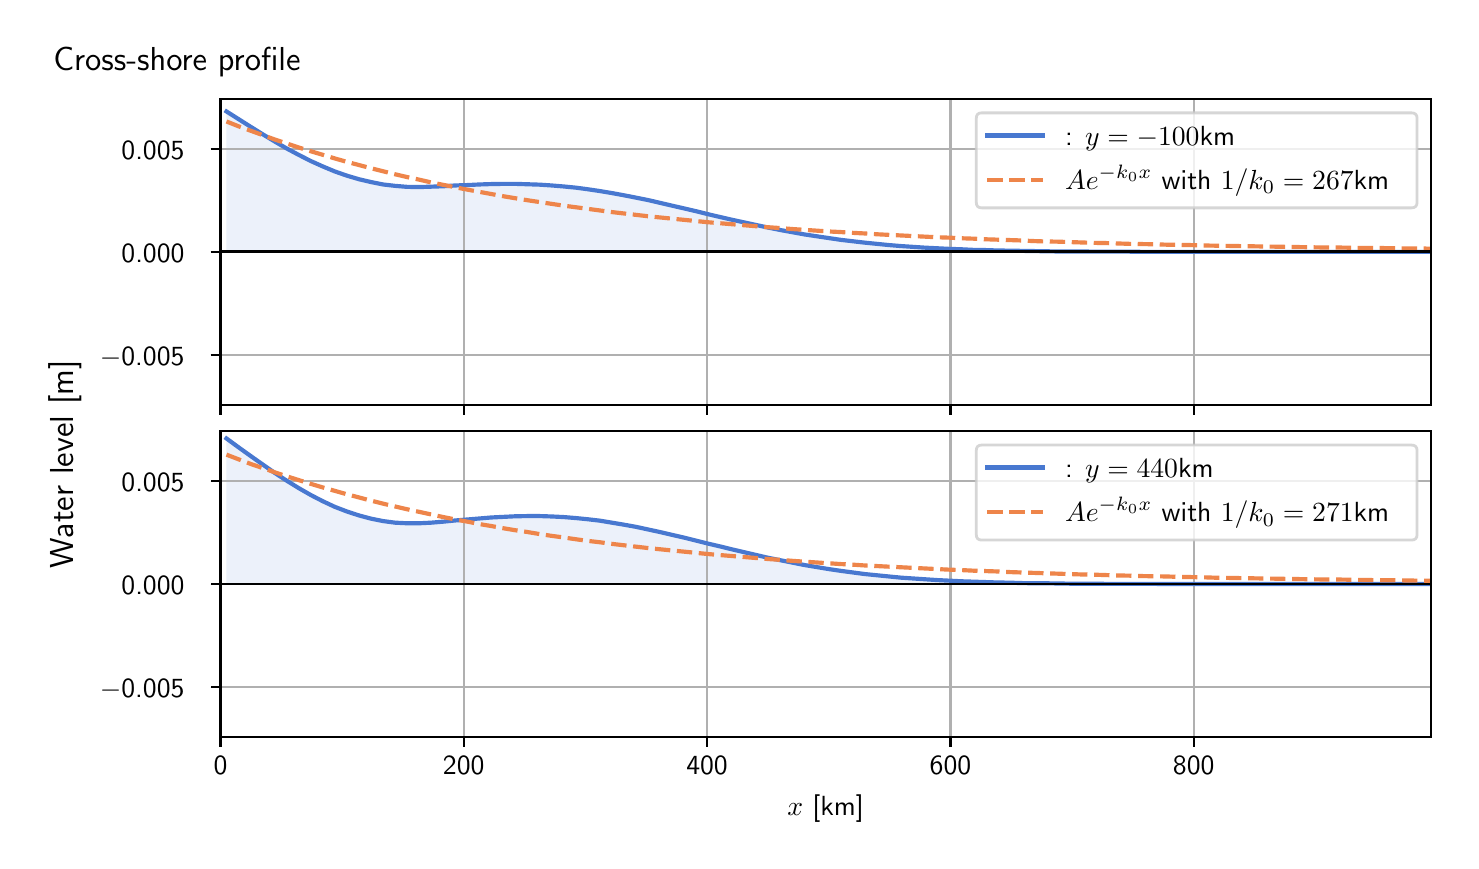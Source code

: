 \begingroup%
\makeatletter%
\begin{pgfpicture}%
\pgfpathrectangle{\pgfpointorigin}{\pgfqpoint{7.117in}{4.068in}}%
\pgfusepath{use as bounding box, clip}%
\begin{pgfscope}%
\pgfsetbuttcap%
\pgfsetmiterjoin%
\definecolor{currentfill}{rgb}{1.0,1.0,1.0}%
\pgfsetfillcolor{currentfill}%
\pgfsetlinewidth{0.0pt}%
\definecolor{currentstroke}{rgb}{1.0,1.0,1.0}%
\pgfsetstrokecolor{currentstroke}%
\pgfsetdash{}{0pt}%
\pgfpathmoveto{\pgfqpoint{0.0in}{0.0in}}%
\pgfpathlineto{\pgfqpoint{7.117in}{0.0in}}%
\pgfpathlineto{\pgfqpoint{7.117in}{4.068in}}%
\pgfpathlineto{\pgfqpoint{0.0in}{4.068in}}%
\pgfpathlineto{\pgfqpoint{0.0in}{0.0in}}%
\pgfpathclose%
\pgfusepath{fill}%
\end{pgfscope}%
\begin{pgfscope}%
\pgfsetbuttcap%
\pgfsetmiterjoin%
\definecolor{currentfill}{rgb}{1.0,1.0,1.0}%
\pgfsetfillcolor{currentfill}%
\pgfsetlinewidth{0.0pt}%
\definecolor{currentstroke}{rgb}{0.0,0.0,0.0}%
\pgfsetstrokecolor{currentstroke}%
\pgfsetstrokeopacity{0.0}%
\pgfsetdash{}{0pt}%
\pgfpathmoveto{\pgfqpoint{0.964in}{2.182in}}%
\pgfpathlineto{\pgfqpoint{7.017in}{2.182in}}%
\pgfpathlineto{\pgfqpoint{7.017in}{3.711in}}%
\pgfpathlineto{\pgfqpoint{0.964in}{3.711in}}%
\pgfpathlineto{\pgfqpoint{0.964in}{2.182in}}%
\pgfpathclose%
\pgfusepath{fill}%
\end{pgfscope}%
\begin{pgfscope}%
\pgfpathrectangle{\pgfqpoint{0.964in}{2.182in}}{\pgfqpoint{6.053in}{1.529in}}%
\pgfusepath{clip}%
\pgfsetbuttcap%
\pgfsetroundjoin%
\definecolor{currentfill}{rgb}{0.282,0.471,0.816}%
\pgfsetfillcolor{currentfill}%
\pgfsetfillopacity{0.1}%
\pgfsetlinewidth{0.0pt}%
\definecolor{currentstroke}{rgb}{0.0,0.0,0.0}%
\pgfsetstrokecolor{currentstroke}%
\pgfsetdash{}{0pt}%
\pgfpathmoveto{\pgfqpoint{0.994in}{2.947in}}%
\pgfpathlineto{\pgfqpoint{0.994in}{3.649in}}%
\pgfpathlineto{\pgfqpoint{1.054in}{3.611in}}%
\pgfpathlineto{\pgfqpoint{1.114in}{3.573in}}%
\pgfpathlineto{\pgfqpoint{1.175in}{3.535in}}%
\pgfpathlineto{\pgfqpoint{1.235in}{3.499in}}%
\pgfpathlineto{\pgfqpoint{1.295in}{3.464in}}%
\pgfpathlineto{\pgfqpoint{1.355in}{3.432in}}%
\pgfpathlineto{\pgfqpoint{1.416in}{3.401in}}%
\pgfpathlineto{\pgfqpoint{1.476in}{3.374in}}%
\pgfpathlineto{\pgfqpoint{1.536in}{3.349in}}%
\pgfpathlineto{\pgfqpoint{1.596in}{3.328in}}%
\pgfpathlineto{\pgfqpoint{1.657in}{3.31in}}%
\pgfpathlineto{\pgfqpoint{1.717in}{3.296in}}%
\pgfpathlineto{\pgfqpoint{1.777in}{3.284in}}%
\pgfpathlineto{\pgfqpoint{1.837in}{3.277in}}%
\pgfpathlineto{\pgfqpoint{1.897in}{3.272in}}%
\pgfpathlineto{\pgfqpoint{1.958in}{3.271in}}%
\pgfpathlineto{\pgfqpoint{2.018in}{3.273in}}%
\pgfpathlineto{\pgfqpoint{2.078in}{3.275in}}%
\pgfpathlineto{\pgfqpoint{2.138in}{3.279in}}%
\pgfpathlineto{\pgfqpoint{2.199in}{3.281in}}%
\pgfpathlineto{\pgfqpoint{2.259in}{3.284in}}%
\pgfpathlineto{\pgfqpoint{2.319in}{3.286in}}%
\pgfpathlineto{\pgfqpoint{2.379in}{3.287in}}%
\pgfpathlineto{\pgfqpoint{2.439in}{3.287in}}%
\pgfpathlineto{\pgfqpoint{2.5in}{3.285in}}%
\pgfpathlineto{\pgfqpoint{2.56in}{3.283in}}%
\pgfpathlineto{\pgfqpoint{2.62in}{3.279in}}%
\pgfpathlineto{\pgfqpoint{2.68in}{3.274in}}%
\pgfpathlineto{\pgfqpoint{2.741in}{3.268in}}%
\pgfpathlineto{\pgfqpoint{2.801in}{3.26in}}%
\pgfpathlineto{\pgfqpoint{2.861in}{3.251in}}%
\pgfpathlineto{\pgfqpoint{2.921in}{3.241in}}%
\pgfpathlineto{\pgfqpoint{2.981in}{3.23in}}%
\pgfpathlineto{\pgfqpoint{3.042in}{3.218in}}%
\pgfpathlineto{\pgfqpoint{3.102in}{3.206in}}%
\pgfpathlineto{\pgfqpoint{3.162in}{3.192in}}%
\pgfpathlineto{\pgfqpoint{3.222in}{3.178in}}%
\pgfpathlineto{\pgfqpoint{3.283in}{3.164in}}%
\pgfpathlineto{\pgfqpoint{3.343in}{3.15in}}%
\pgfpathlineto{\pgfqpoint{3.403in}{3.135in}}%
\pgfpathlineto{\pgfqpoint{3.463in}{3.121in}}%
\pgfpathlineto{\pgfqpoint{3.524in}{3.107in}}%
\pgfpathlineto{\pgfqpoint{3.584in}{3.094in}}%
\pgfpathlineto{\pgfqpoint{3.644in}{3.081in}}%
\pgfpathlineto{\pgfqpoint{3.704in}{3.068in}}%
\pgfpathlineto{\pgfqpoint{3.764in}{3.056in}}%
\pgfpathlineto{\pgfqpoint{3.825in}{3.045in}}%
\pgfpathlineto{\pgfqpoint{3.885in}{3.034in}}%
\pgfpathlineto{\pgfqpoint{3.945in}{3.025in}}%
\pgfpathlineto{\pgfqpoint{4.005in}{3.016in}}%
\pgfpathlineto{\pgfqpoint{4.066in}{3.007in}}%
\pgfpathlineto{\pgfqpoint{4.126in}{3.0in}}%
\pgfpathlineto{\pgfqpoint{4.186in}{2.993in}}%
\pgfpathlineto{\pgfqpoint{4.246in}{2.987in}}%
\pgfpathlineto{\pgfqpoint{4.306in}{2.981in}}%
\pgfpathlineto{\pgfqpoint{4.367in}{2.976in}}%
\pgfpathlineto{\pgfqpoint{4.427in}{2.972in}}%
\pgfpathlineto{\pgfqpoint{4.487in}{2.968in}}%
\pgfpathlineto{\pgfqpoint{4.547in}{2.965in}}%
\pgfpathlineto{\pgfqpoint{4.608in}{2.962in}}%
\pgfpathlineto{\pgfqpoint{4.668in}{2.96in}}%
\pgfpathlineto{\pgfqpoint{4.728in}{2.957in}}%
\pgfpathlineto{\pgfqpoint{4.788in}{2.956in}}%
\pgfpathlineto{\pgfqpoint{4.849in}{2.954in}}%
\pgfpathlineto{\pgfqpoint{4.909in}{2.953in}}%
\pgfpathlineto{\pgfqpoint{4.969in}{2.952in}}%
\pgfpathlineto{\pgfqpoint{5.029in}{2.951in}}%
\pgfpathlineto{\pgfqpoint{5.089in}{2.95in}}%
\pgfpathlineto{\pgfqpoint{5.15in}{2.949in}}%
\pgfpathlineto{\pgfqpoint{5.21in}{2.949in}}%
\pgfpathlineto{\pgfqpoint{5.27in}{2.949in}}%
\pgfpathlineto{\pgfqpoint{5.33in}{2.948in}}%
\pgfpathlineto{\pgfqpoint{5.391in}{2.948in}}%
\pgfpathlineto{\pgfqpoint{5.451in}{2.948in}}%
\pgfpathlineto{\pgfqpoint{5.511in}{2.948in}}%
\pgfpathlineto{\pgfqpoint{5.571in}{2.947in}}%
\pgfpathlineto{\pgfqpoint{5.631in}{2.947in}}%
\pgfpathlineto{\pgfqpoint{5.692in}{2.947in}}%
\pgfpathlineto{\pgfqpoint{5.752in}{2.947in}}%
\pgfpathlineto{\pgfqpoint{5.812in}{2.947in}}%
\pgfpathlineto{\pgfqpoint{5.872in}{2.947in}}%
\pgfpathlineto{\pgfqpoint{5.933in}{2.947in}}%
\pgfpathlineto{\pgfqpoint{5.993in}{2.947in}}%
\pgfpathlineto{\pgfqpoint{6.053in}{2.947in}}%
\pgfpathlineto{\pgfqpoint{6.113in}{2.947in}}%
\pgfpathlineto{\pgfqpoint{6.173in}{2.947in}}%
\pgfpathlineto{\pgfqpoint{6.234in}{2.947in}}%
\pgfpathlineto{\pgfqpoint{6.294in}{2.947in}}%
\pgfpathlineto{\pgfqpoint{6.354in}{2.947in}}%
\pgfpathlineto{\pgfqpoint{6.414in}{2.947in}}%
\pgfpathlineto{\pgfqpoint{6.475in}{2.947in}}%
\pgfpathlineto{\pgfqpoint{6.535in}{2.947in}}%
\pgfpathlineto{\pgfqpoint{6.595in}{2.947in}}%
\pgfpathlineto{\pgfqpoint{6.655in}{2.947in}}%
\pgfpathlineto{\pgfqpoint{6.716in}{2.947in}}%
\pgfpathlineto{\pgfqpoint{6.776in}{2.947in}}%
\pgfpathlineto{\pgfqpoint{6.836in}{2.947in}}%
\pgfpathlineto{\pgfqpoint{6.896in}{2.947in}}%
\pgfpathlineto{\pgfqpoint{6.956in}{2.947in}}%
\pgfpathlineto{\pgfqpoint{7.017in}{2.947in}}%
\pgfpathlineto{\pgfqpoint{7.017in}{2.947in}}%
\pgfpathlineto{\pgfqpoint{7.017in}{2.947in}}%
\pgfpathlineto{\pgfqpoint{6.956in}{2.947in}}%
\pgfpathlineto{\pgfqpoint{6.896in}{2.947in}}%
\pgfpathlineto{\pgfqpoint{6.836in}{2.947in}}%
\pgfpathlineto{\pgfqpoint{6.776in}{2.947in}}%
\pgfpathlineto{\pgfqpoint{6.716in}{2.947in}}%
\pgfpathlineto{\pgfqpoint{6.655in}{2.947in}}%
\pgfpathlineto{\pgfqpoint{6.595in}{2.947in}}%
\pgfpathlineto{\pgfqpoint{6.535in}{2.947in}}%
\pgfpathlineto{\pgfqpoint{6.475in}{2.947in}}%
\pgfpathlineto{\pgfqpoint{6.414in}{2.947in}}%
\pgfpathlineto{\pgfqpoint{6.354in}{2.947in}}%
\pgfpathlineto{\pgfqpoint{6.294in}{2.947in}}%
\pgfpathlineto{\pgfqpoint{6.234in}{2.947in}}%
\pgfpathlineto{\pgfqpoint{6.173in}{2.947in}}%
\pgfpathlineto{\pgfqpoint{6.113in}{2.947in}}%
\pgfpathlineto{\pgfqpoint{6.053in}{2.947in}}%
\pgfpathlineto{\pgfqpoint{5.993in}{2.947in}}%
\pgfpathlineto{\pgfqpoint{5.933in}{2.947in}}%
\pgfpathlineto{\pgfqpoint{5.872in}{2.947in}}%
\pgfpathlineto{\pgfqpoint{5.812in}{2.947in}}%
\pgfpathlineto{\pgfqpoint{5.752in}{2.947in}}%
\pgfpathlineto{\pgfqpoint{5.692in}{2.947in}}%
\pgfpathlineto{\pgfqpoint{5.631in}{2.947in}}%
\pgfpathlineto{\pgfqpoint{5.571in}{2.947in}}%
\pgfpathlineto{\pgfqpoint{5.511in}{2.947in}}%
\pgfpathlineto{\pgfqpoint{5.451in}{2.947in}}%
\pgfpathlineto{\pgfqpoint{5.391in}{2.947in}}%
\pgfpathlineto{\pgfqpoint{5.33in}{2.947in}}%
\pgfpathlineto{\pgfqpoint{5.27in}{2.947in}}%
\pgfpathlineto{\pgfqpoint{5.21in}{2.947in}}%
\pgfpathlineto{\pgfqpoint{5.15in}{2.947in}}%
\pgfpathlineto{\pgfqpoint{5.089in}{2.947in}}%
\pgfpathlineto{\pgfqpoint{5.029in}{2.947in}}%
\pgfpathlineto{\pgfqpoint{4.969in}{2.947in}}%
\pgfpathlineto{\pgfqpoint{4.909in}{2.947in}}%
\pgfpathlineto{\pgfqpoint{4.849in}{2.947in}}%
\pgfpathlineto{\pgfqpoint{4.788in}{2.947in}}%
\pgfpathlineto{\pgfqpoint{4.728in}{2.947in}}%
\pgfpathlineto{\pgfqpoint{4.668in}{2.947in}}%
\pgfpathlineto{\pgfqpoint{4.608in}{2.947in}}%
\pgfpathlineto{\pgfqpoint{4.547in}{2.947in}}%
\pgfpathlineto{\pgfqpoint{4.487in}{2.947in}}%
\pgfpathlineto{\pgfqpoint{4.427in}{2.947in}}%
\pgfpathlineto{\pgfqpoint{4.367in}{2.947in}}%
\pgfpathlineto{\pgfqpoint{4.306in}{2.947in}}%
\pgfpathlineto{\pgfqpoint{4.246in}{2.947in}}%
\pgfpathlineto{\pgfqpoint{4.186in}{2.947in}}%
\pgfpathlineto{\pgfqpoint{4.126in}{2.947in}}%
\pgfpathlineto{\pgfqpoint{4.066in}{2.947in}}%
\pgfpathlineto{\pgfqpoint{4.005in}{2.947in}}%
\pgfpathlineto{\pgfqpoint{3.945in}{2.947in}}%
\pgfpathlineto{\pgfqpoint{3.885in}{2.947in}}%
\pgfpathlineto{\pgfqpoint{3.825in}{2.947in}}%
\pgfpathlineto{\pgfqpoint{3.764in}{2.947in}}%
\pgfpathlineto{\pgfqpoint{3.704in}{2.947in}}%
\pgfpathlineto{\pgfqpoint{3.644in}{2.947in}}%
\pgfpathlineto{\pgfqpoint{3.584in}{2.947in}}%
\pgfpathlineto{\pgfqpoint{3.524in}{2.947in}}%
\pgfpathlineto{\pgfqpoint{3.463in}{2.947in}}%
\pgfpathlineto{\pgfqpoint{3.403in}{2.947in}}%
\pgfpathlineto{\pgfqpoint{3.343in}{2.947in}}%
\pgfpathlineto{\pgfqpoint{3.283in}{2.947in}}%
\pgfpathlineto{\pgfqpoint{3.222in}{2.947in}}%
\pgfpathlineto{\pgfqpoint{3.162in}{2.947in}}%
\pgfpathlineto{\pgfqpoint{3.102in}{2.947in}}%
\pgfpathlineto{\pgfqpoint{3.042in}{2.947in}}%
\pgfpathlineto{\pgfqpoint{2.981in}{2.947in}}%
\pgfpathlineto{\pgfqpoint{2.921in}{2.947in}}%
\pgfpathlineto{\pgfqpoint{2.861in}{2.947in}}%
\pgfpathlineto{\pgfqpoint{2.801in}{2.947in}}%
\pgfpathlineto{\pgfqpoint{2.741in}{2.947in}}%
\pgfpathlineto{\pgfqpoint{2.68in}{2.947in}}%
\pgfpathlineto{\pgfqpoint{2.62in}{2.947in}}%
\pgfpathlineto{\pgfqpoint{2.56in}{2.947in}}%
\pgfpathlineto{\pgfqpoint{2.5in}{2.947in}}%
\pgfpathlineto{\pgfqpoint{2.439in}{2.947in}}%
\pgfpathlineto{\pgfqpoint{2.379in}{2.947in}}%
\pgfpathlineto{\pgfqpoint{2.319in}{2.947in}}%
\pgfpathlineto{\pgfqpoint{2.259in}{2.947in}}%
\pgfpathlineto{\pgfqpoint{2.199in}{2.947in}}%
\pgfpathlineto{\pgfqpoint{2.138in}{2.947in}}%
\pgfpathlineto{\pgfqpoint{2.078in}{2.947in}}%
\pgfpathlineto{\pgfqpoint{2.018in}{2.947in}}%
\pgfpathlineto{\pgfqpoint{1.958in}{2.947in}}%
\pgfpathlineto{\pgfqpoint{1.897in}{2.947in}}%
\pgfpathlineto{\pgfqpoint{1.837in}{2.947in}}%
\pgfpathlineto{\pgfqpoint{1.777in}{2.947in}}%
\pgfpathlineto{\pgfqpoint{1.717in}{2.947in}}%
\pgfpathlineto{\pgfqpoint{1.657in}{2.947in}}%
\pgfpathlineto{\pgfqpoint{1.596in}{2.947in}}%
\pgfpathlineto{\pgfqpoint{1.536in}{2.947in}}%
\pgfpathlineto{\pgfqpoint{1.476in}{2.947in}}%
\pgfpathlineto{\pgfqpoint{1.416in}{2.947in}}%
\pgfpathlineto{\pgfqpoint{1.355in}{2.947in}}%
\pgfpathlineto{\pgfqpoint{1.295in}{2.947in}}%
\pgfpathlineto{\pgfqpoint{1.235in}{2.947in}}%
\pgfpathlineto{\pgfqpoint{1.175in}{2.947in}}%
\pgfpathlineto{\pgfqpoint{1.114in}{2.947in}}%
\pgfpathlineto{\pgfqpoint{1.054in}{2.947in}}%
\pgfpathlineto{\pgfqpoint{0.994in}{2.947in}}%
\pgfpathlineto{\pgfqpoint{0.994in}{2.947in}}%
\pgfpathclose%
\pgfusepath{fill}%
\end{pgfscope}%
\begin{pgfscope}%
\pgfpathrectangle{\pgfqpoint{0.964in}{2.182in}}{\pgfqpoint{6.053in}{1.529in}}%
\pgfusepath{clip}%
\pgfsetrectcap%
\pgfsetroundjoin%
\pgfsetlinewidth{0.803pt}%
\definecolor{currentstroke}{rgb}{0.69,0.69,0.69}%
\pgfsetstrokecolor{currentstroke}%
\pgfsetdash{}{0pt}%
\pgfpathmoveto{\pgfqpoint{0.964in}{2.182in}}%
\pgfpathlineto{\pgfqpoint{0.964in}{3.711in}}%
\pgfusepath{stroke}%
\end{pgfscope}%
\begin{pgfscope}%
\pgfsetbuttcap%
\pgfsetroundjoin%
\definecolor{currentfill}{rgb}{0.0,0.0,0.0}%
\pgfsetfillcolor{currentfill}%
\pgfsetlinewidth{0.803pt}%
\definecolor{currentstroke}{rgb}{0.0,0.0,0.0}%
\pgfsetstrokecolor{currentstroke}%
\pgfsetdash{}{0pt}%
\pgfsys@defobject{currentmarker}{\pgfqpoint{0.0in}{-0.049in}}{\pgfqpoint{0.0in}{0.0in}}{%
\pgfpathmoveto{\pgfqpoint{0.0in}{0.0in}}%
\pgfpathlineto{\pgfqpoint{0.0in}{-0.049in}}%
\pgfusepath{stroke,fill}%
}%
\begin{pgfscope}%
\pgfsys@transformshift{0.964in}{2.182in}%
\pgfsys@useobject{currentmarker}{}%
\end{pgfscope}%
\end{pgfscope}%
\begin{pgfscope}%
\pgfpathrectangle{\pgfqpoint{0.964in}{2.182in}}{\pgfqpoint{6.053in}{1.529in}}%
\pgfusepath{clip}%
\pgfsetrectcap%
\pgfsetroundjoin%
\pgfsetlinewidth{0.803pt}%
\definecolor{currentstroke}{rgb}{0.69,0.69,0.69}%
\pgfsetstrokecolor{currentstroke}%
\pgfsetdash{}{0pt}%
\pgfpathmoveto{\pgfqpoint{2.18in}{2.182in}}%
\pgfpathlineto{\pgfqpoint{2.18in}{3.711in}}%
\pgfusepath{stroke}%
\end{pgfscope}%
\begin{pgfscope}%
\pgfsetbuttcap%
\pgfsetroundjoin%
\definecolor{currentfill}{rgb}{0.0,0.0,0.0}%
\pgfsetfillcolor{currentfill}%
\pgfsetlinewidth{0.803pt}%
\definecolor{currentstroke}{rgb}{0.0,0.0,0.0}%
\pgfsetstrokecolor{currentstroke}%
\pgfsetdash{}{0pt}%
\pgfsys@defobject{currentmarker}{\pgfqpoint{0.0in}{-0.049in}}{\pgfqpoint{0.0in}{0.0in}}{%
\pgfpathmoveto{\pgfqpoint{0.0in}{0.0in}}%
\pgfpathlineto{\pgfqpoint{0.0in}{-0.049in}}%
\pgfusepath{stroke,fill}%
}%
\begin{pgfscope}%
\pgfsys@transformshift{2.18in}{2.182in}%
\pgfsys@useobject{currentmarker}{}%
\end{pgfscope}%
\end{pgfscope}%
\begin{pgfscope}%
\pgfpathrectangle{\pgfqpoint{0.964in}{2.182in}}{\pgfqpoint{6.053in}{1.529in}}%
\pgfusepath{clip}%
\pgfsetrectcap%
\pgfsetroundjoin%
\pgfsetlinewidth{0.803pt}%
\definecolor{currentstroke}{rgb}{0.69,0.69,0.69}%
\pgfsetstrokecolor{currentstroke}%
\pgfsetdash{}{0pt}%
\pgfpathmoveto{\pgfqpoint{3.397in}{2.182in}}%
\pgfpathlineto{\pgfqpoint{3.397in}{3.711in}}%
\pgfusepath{stroke}%
\end{pgfscope}%
\begin{pgfscope}%
\pgfsetbuttcap%
\pgfsetroundjoin%
\definecolor{currentfill}{rgb}{0.0,0.0,0.0}%
\pgfsetfillcolor{currentfill}%
\pgfsetlinewidth{0.803pt}%
\definecolor{currentstroke}{rgb}{0.0,0.0,0.0}%
\pgfsetstrokecolor{currentstroke}%
\pgfsetdash{}{0pt}%
\pgfsys@defobject{currentmarker}{\pgfqpoint{0.0in}{-0.049in}}{\pgfqpoint{0.0in}{0.0in}}{%
\pgfpathmoveto{\pgfqpoint{0.0in}{0.0in}}%
\pgfpathlineto{\pgfqpoint{0.0in}{-0.049in}}%
\pgfusepath{stroke,fill}%
}%
\begin{pgfscope}%
\pgfsys@transformshift{3.397in}{2.182in}%
\pgfsys@useobject{currentmarker}{}%
\end{pgfscope}%
\end{pgfscope}%
\begin{pgfscope}%
\pgfpathrectangle{\pgfqpoint{0.964in}{2.182in}}{\pgfqpoint{6.053in}{1.529in}}%
\pgfusepath{clip}%
\pgfsetrectcap%
\pgfsetroundjoin%
\pgfsetlinewidth{0.803pt}%
\definecolor{currentstroke}{rgb}{0.69,0.69,0.69}%
\pgfsetstrokecolor{currentstroke}%
\pgfsetdash{}{0pt}%
\pgfpathmoveto{\pgfqpoint{4.614in}{2.182in}}%
\pgfpathlineto{\pgfqpoint{4.614in}{3.711in}}%
\pgfusepath{stroke}%
\end{pgfscope}%
\begin{pgfscope}%
\pgfsetbuttcap%
\pgfsetroundjoin%
\definecolor{currentfill}{rgb}{0.0,0.0,0.0}%
\pgfsetfillcolor{currentfill}%
\pgfsetlinewidth{0.803pt}%
\definecolor{currentstroke}{rgb}{0.0,0.0,0.0}%
\pgfsetstrokecolor{currentstroke}%
\pgfsetdash{}{0pt}%
\pgfsys@defobject{currentmarker}{\pgfqpoint{0.0in}{-0.049in}}{\pgfqpoint{0.0in}{0.0in}}{%
\pgfpathmoveto{\pgfqpoint{0.0in}{0.0in}}%
\pgfpathlineto{\pgfqpoint{0.0in}{-0.049in}}%
\pgfusepath{stroke,fill}%
}%
\begin{pgfscope}%
\pgfsys@transformshift{4.614in}{2.182in}%
\pgfsys@useobject{currentmarker}{}%
\end{pgfscope}%
\end{pgfscope}%
\begin{pgfscope}%
\pgfpathrectangle{\pgfqpoint{0.964in}{2.182in}}{\pgfqpoint{6.053in}{1.529in}}%
\pgfusepath{clip}%
\pgfsetrectcap%
\pgfsetroundjoin%
\pgfsetlinewidth{0.803pt}%
\definecolor{currentstroke}{rgb}{0.69,0.69,0.69}%
\pgfsetstrokecolor{currentstroke}%
\pgfsetdash{}{0pt}%
\pgfpathmoveto{\pgfqpoint{5.83in}{2.182in}}%
\pgfpathlineto{\pgfqpoint{5.83in}{3.711in}}%
\pgfusepath{stroke}%
\end{pgfscope}%
\begin{pgfscope}%
\pgfsetbuttcap%
\pgfsetroundjoin%
\definecolor{currentfill}{rgb}{0.0,0.0,0.0}%
\pgfsetfillcolor{currentfill}%
\pgfsetlinewidth{0.803pt}%
\definecolor{currentstroke}{rgb}{0.0,0.0,0.0}%
\pgfsetstrokecolor{currentstroke}%
\pgfsetdash{}{0pt}%
\pgfsys@defobject{currentmarker}{\pgfqpoint{0.0in}{-0.049in}}{\pgfqpoint{0.0in}{0.0in}}{%
\pgfpathmoveto{\pgfqpoint{0.0in}{0.0in}}%
\pgfpathlineto{\pgfqpoint{0.0in}{-0.049in}}%
\pgfusepath{stroke,fill}%
}%
\begin{pgfscope}%
\pgfsys@transformshift{5.83in}{2.182in}%
\pgfsys@useobject{currentmarker}{}%
\end{pgfscope}%
\end{pgfscope}%
\begin{pgfscope}%
\pgfpathrectangle{\pgfqpoint{0.964in}{2.182in}}{\pgfqpoint{6.053in}{1.529in}}%
\pgfusepath{clip}%
\pgfsetrectcap%
\pgfsetroundjoin%
\pgfsetlinewidth{0.803pt}%
\definecolor{currentstroke}{rgb}{0.69,0.69,0.69}%
\pgfsetstrokecolor{currentstroke}%
\pgfsetdash{}{0pt}%
\pgfpathmoveto{\pgfqpoint{0.964in}{2.432in}}%
\pgfpathlineto{\pgfqpoint{7.017in}{2.432in}}%
\pgfusepath{stroke}%
\end{pgfscope}%
\begin{pgfscope}%
\pgfsetbuttcap%
\pgfsetroundjoin%
\definecolor{currentfill}{rgb}{0.0,0.0,0.0}%
\pgfsetfillcolor{currentfill}%
\pgfsetlinewidth{0.803pt}%
\definecolor{currentstroke}{rgb}{0.0,0.0,0.0}%
\pgfsetstrokecolor{currentstroke}%
\pgfsetdash{}{0pt}%
\pgfsys@defobject{currentmarker}{\pgfqpoint{-0.049in}{0.0in}}{\pgfqpoint{-0.0in}{0.0in}}{%
\pgfpathmoveto{\pgfqpoint{-0.0in}{0.0in}}%
\pgfpathlineto{\pgfqpoint{-0.049in}{0.0in}}%
\pgfusepath{stroke,fill}%
}%
\begin{pgfscope}%
\pgfsys@transformshift{0.964in}{2.432in}%
\pgfsys@useobject{currentmarker}{}%
\end{pgfscope}%
\end{pgfscope}%
\begin{pgfscope}%
\definecolor{textcolor}{rgb}{0.0,0.0,0.0}%
\pgfsetstrokecolor{textcolor}%
\pgfsetfillcolor{textcolor}%
\pgftext[x=0.361in, y=2.379in, left, base]{\color{textcolor}\sffamily\fontsize{10.0}{12.0}\selectfont \ensuremath{-}0.005}%
\end{pgfscope}%
\begin{pgfscope}%
\pgfpathrectangle{\pgfqpoint{0.964in}{2.182in}}{\pgfqpoint{6.053in}{1.529in}}%
\pgfusepath{clip}%
\pgfsetrectcap%
\pgfsetroundjoin%
\pgfsetlinewidth{0.803pt}%
\definecolor{currentstroke}{rgb}{0.69,0.69,0.69}%
\pgfsetstrokecolor{currentstroke}%
\pgfsetdash{}{0pt}%
\pgfpathmoveto{\pgfqpoint{0.964in}{2.947in}}%
\pgfpathlineto{\pgfqpoint{7.017in}{2.947in}}%
\pgfusepath{stroke}%
\end{pgfscope}%
\begin{pgfscope}%
\pgfsetbuttcap%
\pgfsetroundjoin%
\definecolor{currentfill}{rgb}{0.0,0.0,0.0}%
\pgfsetfillcolor{currentfill}%
\pgfsetlinewidth{0.803pt}%
\definecolor{currentstroke}{rgb}{0.0,0.0,0.0}%
\pgfsetstrokecolor{currentstroke}%
\pgfsetdash{}{0pt}%
\pgfsys@defobject{currentmarker}{\pgfqpoint{-0.049in}{0.0in}}{\pgfqpoint{-0.0in}{0.0in}}{%
\pgfpathmoveto{\pgfqpoint{-0.0in}{0.0in}}%
\pgfpathlineto{\pgfqpoint{-0.049in}{0.0in}}%
\pgfusepath{stroke,fill}%
}%
\begin{pgfscope}%
\pgfsys@transformshift{0.964in}{2.947in}%
\pgfsys@useobject{currentmarker}{}%
\end{pgfscope}%
\end{pgfscope}%
\begin{pgfscope}%
\definecolor{textcolor}{rgb}{0.0,0.0,0.0}%
\pgfsetstrokecolor{textcolor}%
\pgfsetfillcolor{textcolor}%
\pgftext[x=0.469in, y=2.894in, left, base]{\color{textcolor}\sffamily\fontsize{10.0}{12.0}\selectfont 0.000}%
\end{pgfscope}%
\begin{pgfscope}%
\pgfpathrectangle{\pgfqpoint{0.964in}{2.182in}}{\pgfqpoint{6.053in}{1.529in}}%
\pgfusepath{clip}%
\pgfsetrectcap%
\pgfsetroundjoin%
\pgfsetlinewidth{0.803pt}%
\definecolor{currentstroke}{rgb}{0.69,0.69,0.69}%
\pgfsetstrokecolor{currentstroke}%
\pgfsetdash{}{0pt}%
\pgfpathmoveto{\pgfqpoint{0.964in}{3.462in}}%
\pgfpathlineto{\pgfqpoint{7.017in}{3.462in}}%
\pgfusepath{stroke}%
\end{pgfscope}%
\begin{pgfscope}%
\pgfsetbuttcap%
\pgfsetroundjoin%
\definecolor{currentfill}{rgb}{0.0,0.0,0.0}%
\pgfsetfillcolor{currentfill}%
\pgfsetlinewidth{0.803pt}%
\definecolor{currentstroke}{rgb}{0.0,0.0,0.0}%
\pgfsetstrokecolor{currentstroke}%
\pgfsetdash{}{0pt}%
\pgfsys@defobject{currentmarker}{\pgfqpoint{-0.049in}{0.0in}}{\pgfqpoint{-0.0in}{0.0in}}{%
\pgfpathmoveto{\pgfqpoint{-0.0in}{0.0in}}%
\pgfpathlineto{\pgfqpoint{-0.049in}{0.0in}}%
\pgfusepath{stroke,fill}%
}%
\begin{pgfscope}%
\pgfsys@transformshift{0.964in}{3.462in}%
\pgfsys@useobject{currentmarker}{}%
\end{pgfscope}%
\end{pgfscope}%
\begin{pgfscope}%
\definecolor{textcolor}{rgb}{0.0,0.0,0.0}%
\pgfsetstrokecolor{textcolor}%
\pgfsetfillcolor{textcolor}%
\pgftext[x=0.469in, y=3.409in, left, base]{\color{textcolor}\sffamily\fontsize{10.0}{12.0}\selectfont 0.005}%
\end{pgfscope}%
\begin{pgfscope}%
\pgfpathrectangle{\pgfqpoint{0.964in}{2.182in}}{\pgfqpoint{6.053in}{1.529in}}%
\pgfusepath{clip}%
\pgfsetrectcap%
\pgfsetroundjoin%
\pgfsetlinewidth{1.506pt}%
\definecolor{currentstroke}{rgb}{0.282,0.471,0.816}%
\pgfsetstrokecolor{currentstroke}%
\pgfsetdash{}{0pt}%
\pgfpathmoveto{\pgfqpoint{0.994in}{3.649in}}%
\pgfpathlineto{\pgfqpoint{1.054in}{3.611in}}%
\pgfpathlineto{\pgfqpoint{1.114in}{3.573in}}%
\pgfpathlineto{\pgfqpoint{1.175in}{3.535in}}%
\pgfpathlineto{\pgfqpoint{1.235in}{3.499in}}%
\pgfpathlineto{\pgfqpoint{1.295in}{3.464in}}%
\pgfpathlineto{\pgfqpoint{1.355in}{3.432in}}%
\pgfpathlineto{\pgfqpoint{1.416in}{3.401in}}%
\pgfpathlineto{\pgfqpoint{1.476in}{3.374in}}%
\pgfpathlineto{\pgfqpoint{1.536in}{3.349in}}%
\pgfpathlineto{\pgfqpoint{1.596in}{3.328in}}%
\pgfpathlineto{\pgfqpoint{1.657in}{3.31in}}%
\pgfpathlineto{\pgfqpoint{1.717in}{3.296in}}%
\pgfpathlineto{\pgfqpoint{1.777in}{3.284in}}%
\pgfpathlineto{\pgfqpoint{1.837in}{3.277in}}%
\pgfpathlineto{\pgfqpoint{1.897in}{3.272in}}%
\pgfpathlineto{\pgfqpoint{1.958in}{3.271in}}%
\pgfpathlineto{\pgfqpoint{2.018in}{3.273in}}%
\pgfpathlineto{\pgfqpoint{2.078in}{3.275in}}%
\pgfpathlineto{\pgfqpoint{2.138in}{3.279in}}%
\pgfpathlineto{\pgfqpoint{2.199in}{3.281in}}%
\pgfpathlineto{\pgfqpoint{2.259in}{3.284in}}%
\pgfpathlineto{\pgfqpoint{2.319in}{3.286in}}%
\pgfpathlineto{\pgfqpoint{2.379in}{3.287in}}%
\pgfpathlineto{\pgfqpoint{2.439in}{3.287in}}%
\pgfpathlineto{\pgfqpoint{2.5in}{3.285in}}%
\pgfpathlineto{\pgfqpoint{2.56in}{3.283in}}%
\pgfpathlineto{\pgfqpoint{2.62in}{3.279in}}%
\pgfpathlineto{\pgfqpoint{2.68in}{3.274in}}%
\pgfpathlineto{\pgfqpoint{2.741in}{3.268in}}%
\pgfpathlineto{\pgfqpoint{2.801in}{3.26in}}%
\pgfpathlineto{\pgfqpoint{2.861in}{3.251in}}%
\pgfpathlineto{\pgfqpoint{2.921in}{3.241in}}%
\pgfpathlineto{\pgfqpoint{2.981in}{3.23in}}%
\pgfpathlineto{\pgfqpoint{3.042in}{3.218in}}%
\pgfpathlineto{\pgfqpoint{3.102in}{3.206in}}%
\pgfpathlineto{\pgfqpoint{3.162in}{3.192in}}%
\pgfpathlineto{\pgfqpoint{3.222in}{3.178in}}%
\pgfpathlineto{\pgfqpoint{3.283in}{3.164in}}%
\pgfpathlineto{\pgfqpoint{3.343in}{3.15in}}%
\pgfpathlineto{\pgfqpoint{3.403in}{3.135in}}%
\pgfpathlineto{\pgfqpoint{3.463in}{3.121in}}%
\pgfpathlineto{\pgfqpoint{3.524in}{3.107in}}%
\pgfpathlineto{\pgfqpoint{3.584in}{3.094in}}%
\pgfpathlineto{\pgfqpoint{3.644in}{3.081in}}%
\pgfpathlineto{\pgfqpoint{3.704in}{3.068in}}%
\pgfpathlineto{\pgfqpoint{3.764in}{3.056in}}%
\pgfpathlineto{\pgfqpoint{3.825in}{3.045in}}%
\pgfpathlineto{\pgfqpoint{3.885in}{3.034in}}%
\pgfpathlineto{\pgfqpoint{3.945in}{3.025in}}%
\pgfpathlineto{\pgfqpoint{4.005in}{3.016in}}%
\pgfpathlineto{\pgfqpoint{4.066in}{3.007in}}%
\pgfpathlineto{\pgfqpoint{4.126in}{3.0in}}%
\pgfpathlineto{\pgfqpoint{4.186in}{2.993in}}%
\pgfpathlineto{\pgfqpoint{4.246in}{2.987in}}%
\pgfpathlineto{\pgfqpoint{4.306in}{2.981in}}%
\pgfpathlineto{\pgfqpoint{4.367in}{2.976in}}%
\pgfpathlineto{\pgfqpoint{4.427in}{2.972in}}%
\pgfpathlineto{\pgfqpoint{4.487in}{2.968in}}%
\pgfpathlineto{\pgfqpoint{4.547in}{2.965in}}%
\pgfpathlineto{\pgfqpoint{4.608in}{2.962in}}%
\pgfpathlineto{\pgfqpoint{4.668in}{2.96in}}%
\pgfpathlineto{\pgfqpoint{4.728in}{2.957in}}%
\pgfpathlineto{\pgfqpoint{4.788in}{2.956in}}%
\pgfpathlineto{\pgfqpoint{4.849in}{2.954in}}%
\pgfpathlineto{\pgfqpoint{4.909in}{2.953in}}%
\pgfpathlineto{\pgfqpoint{4.969in}{2.952in}}%
\pgfpathlineto{\pgfqpoint{5.029in}{2.951in}}%
\pgfpathlineto{\pgfqpoint{5.089in}{2.95in}}%
\pgfpathlineto{\pgfqpoint{5.15in}{2.949in}}%
\pgfpathlineto{\pgfqpoint{5.21in}{2.949in}}%
\pgfpathlineto{\pgfqpoint{5.27in}{2.949in}}%
\pgfpathlineto{\pgfqpoint{5.33in}{2.948in}}%
\pgfpathlineto{\pgfqpoint{5.391in}{2.948in}}%
\pgfpathlineto{\pgfqpoint{5.451in}{2.948in}}%
\pgfpathlineto{\pgfqpoint{5.511in}{2.948in}}%
\pgfpathlineto{\pgfqpoint{5.571in}{2.947in}}%
\pgfpathlineto{\pgfqpoint{5.631in}{2.947in}}%
\pgfpathlineto{\pgfqpoint{5.692in}{2.947in}}%
\pgfpathlineto{\pgfqpoint{5.752in}{2.947in}}%
\pgfpathlineto{\pgfqpoint{5.812in}{2.947in}}%
\pgfpathlineto{\pgfqpoint{5.872in}{2.947in}}%
\pgfpathlineto{\pgfqpoint{5.933in}{2.947in}}%
\pgfpathlineto{\pgfqpoint{5.993in}{2.947in}}%
\pgfpathlineto{\pgfqpoint{6.053in}{2.947in}}%
\pgfpathlineto{\pgfqpoint{6.113in}{2.947in}}%
\pgfpathlineto{\pgfqpoint{6.173in}{2.947in}}%
\pgfpathlineto{\pgfqpoint{6.234in}{2.947in}}%
\pgfpathlineto{\pgfqpoint{6.294in}{2.947in}}%
\pgfpathlineto{\pgfqpoint{6.354in}{2.947in}}%
\pgfpathlineto{\pgfqpoint{6.414in}{2.947in}}%
\pgfpathlineto{\pgfqpoint{6.475in}{2.947in}}%
\pgfpathlineto{\pgfqpoint{6.535in}{2.947in}}%
\pgfpathlineto{\pgfqpoint{6.595in}{2.947in}}%
\pgfpathlineto{\pgfqpoint{6.655in}{2.947in}}%
\pgfpathlineto{\pgfqpoint{6.716in}{2.947in}}%
\pgfpathlineto{\pgfqpoint{6.776in}{2.947in}}%
\pgfpathlineto{\pgfqpoint{6.836in}{2.947in}}%
\pgfpathlineto{\pgfqpoint{6.896in}{2.947in}}%
\pgfpathlineto{\pgfqpoint{6.956in}{2.947in}}%
\pgfpathlineto{\pgfqpoint{7.017in}{2.947in}}%
\pgfusepath{stroke}%
\end{pgfscope}%
\begin{pgfscope}%
\pgfpathrectangle{\pgfqpoint{0.964in}{2.182in}}{\pgfqpoint{6.053in}{1.529in}}%
\pgfusepath{clip}%
\pgfsetbuttcap%
\pgfsetroundjoin%
\pgfsetlinewidth{1.506pt}%
\definecolor{currentstroke}{rgb}{0.933,0.522,0.29}%
\pgfsetstrokecolor{currentstroke}%
\pgfsetdash{{5.55pt}{2.4pt}}{0.0pt}%
\pgfpathmoveto{\pgfqpoint{0.994in}{3.599in}}%
\pgfpathlineto{\pgfqpoint{1.054in}{3.575in}}%
\pgfpathlineto{\pgfqpoint{1.114in}{3.553in}}%
\pgfpathlineto{\pgfqpoint{1.175in}{3.531in}}%
\pgfpathlineto{\pgfqpoint{1.235in}{3.509in}}%
\pgfpathlineto{\pgfqpoint{1.295in}{3.489in}}%
\pgfpathlineto{\pgfqpoint{1.355in}{3.469in}}%
\pgfpathlineto{\pgfqpoint{1.416in}{3.45in}}%
\pgfpathlineto{\pgfqpoint{1.476in}{3.432in}}%
\pgfpathlineto{\pgfqpoint{1.536in}{3.414in}}%
\pgfpathlineto{\pgfqpoint{1.596in}{3.397in}}%
\pgfpathlineto{\pgfqpoint{1.657in}{3.381in}}%
\pgfpathlineto{\pgfqpoint{1.717in}{3.365in}}%
\pgfpathlineto{\pgfqpoint{1.777in}{3.35in}}%
\pgfpathlineto{\pgfqpoint{1.837in}{3.335in}}%
\pgfpathlineto{\pgfqpoint{1.897in}{3.321in}}%
\pgfpathlineto{\pgfqpoint{1.958in}{3.308in}}%
\pgfpathlineto{\pgfqpoint{2.018in}{3.294in}}%
\pgfpathlineto{\pgfqpoint{2.078in}{3.282in}}%
\pgfpathlineto{\pgfqpoint{2.138in}{3.27in}}%
\pgfpathlineto{\pgfqpoint{2.199in}{3.258in}}%
\pgfpathlineto{\pgfqpoint{2.259in}{3.247in}}%
\pgfpathlineto{\pgfqpoint{2.319in}{3.236in}}%
\pgfpathlineto{\pgfqpoint{2.379in}{3.225in}}%
\pgfpathlineto{\pgfqpoint{2.439in}{3.215in}}%
\pgfpathlineto{\pgfqpoint{2.5in}{3.205in}}%
\pgfpathlineto{\pgfqpoint{2.56in}{3.196in}}%
\pgfpathlineto{\pgfqpoint{2.62in}{3.187in}}%
\pgfpathlineto{\pgfqpoint{2.68in}{3.178in}}%
\pgfpathlineto{\pgfqpoint{2.741in}{3.17in}}%
\pgfpathlineto{\pgfqpoint{2.801in}{3.162in}}%
\pgfpathlineto{\pgfqpoint{2.861in}{3.154in}}%
\pgfpathlineto{\pgfqpoint{2.921in}{3.146in}}%
\pgfpathlineto{\pgfqpoint{2.981in}{3.139in}}%
\pgfpathlineto{\pgfqpoint{3.042in}{3.132in}}%
\pgfpathlineto{\pgfqpoint{3.102in}{3.125in}}%
\pgfpathlineto{\pgfqpoint{3.162in}{3.119in}}%
\pgfpathlineto{\pgfqpoint{3.222in}{3.113in}}%
\pgfpathlineto{\pgfqpoint{3.283in}{3.107in}}%
\pgfpathlineto{\pgfqpoint{3.343in}{3.101in}}%
\pgfpathlineto{\pgfqpoint{3.403in}{3.095in}}%
\pgfpathlineto{\pgfqpoint{3.463in}{3.09in}}%
\pgfpathlineto{\pgfqpoint{3.524in}{3.085in}}%
\pgfpathlineto{\pgfqpoint{3.584in}{3.08in}}%
\pgfpathlineto{\pgfqpoint{3.644in}{3.075in}}%
\pgfpathlineto{\pgfqpoint{3.704in}{3.07in}}%
\pgfpathlineto{\pgfqpoint{3.764in}{3.066in}}%
\pgfpathlineto{\pgfqpoint{3.825in}{3.061in}}%
\pgfpathlineto{\pgfqpoint{3.885in}{3.057in}}%
\pgfpathlineto{\pgfqpoint{3.945in}{3.053in}}%
\pgfpathlineto{\pgfqpoint{4.005in}{3.049in}}%
\pgfpathlineto{\pgfqpoint{4.066in}{3.046in}}%
\pgfpathlineto{\pgfqpoint{4.126in}{3.042in}}%
\pgfpathlineto{\pgfqpoint{4.186in}{3.039in}}%
\pgfpathlineto{\pgfqpoint{4.246in}{3.035in}}%
\pgfpathlineto{\pgfqpoint{4.306in}{3.032in}}%
\pgfpathlineto{\pgfqpoint{4.367in}{3.029in}}%
\pgfpathlineto{\pgfqpoint{4.427in}{3.026in}}%
\pgfpathlineto{\pgfqpoint{4.487in}{3.023in}}%
\pgfpathlineto{\pgfqpoint{4.547in}{3.02in}}%
\pgfpathlineto{\pgfqpoint{4.608in}{3.018in}}%
\pgfpathlineto{\pgfqpoint{4.668in}{3.015in}}%
\pgfpathlineto{\pgfqpoint{4.728in}{3.013in}}%
\pgfpathlineto{\pgfqpoint{4.788in}{3.01in}}%
\pgfpathlineto{\pgfqpoint{4.849in}{3.008in}}%
\pgfpathlineto{\pgfqpoint{4.909in}{3.006in}}%
\pgfpathlineto{\pgfqpoint{4.969in}{3.004in}}%
\pgfpathlineto{\pgfqpoint{5.029in}{3.001in}}%
\pgfpathlineto{\pgfqpoint{5.089in}{2.999in}}%
\pgfpathlineto{\pgfqpoint{5.15in}{2.998in}}%
\pgfpathlineto{\pgfqpoint{5.21in}{2.996in}}%
\pgfpathlineto{\pgfqpoint{5.27in}{2.994in}}%
\pgfpathlineto{\pgfqpoint{5.33in}{2.992in}}%
\pgfpathlineto{\pgfqpoint{5.391in}{2.991in}}%
\pgfpathlineto{\pgfqpoint{5.451in}{2.989in}}%
\pgfpathlineto{\pgfqpoint{5.511in}{2.987in}}%
\pgfpathlineto{\pgfqpoint{5.571in}{2.986in}}%
\pgfpathlineto{\pgfqpoint{5.631in}{2.985in}}%
\pgfpathlineto{\pgfqpoint{5.692in}{2.983in}}%
\pgfpathlineto{\pgfqpoint{5.752in}{2.982in}}%
\pgfpathlineto{\pgfqpoint{5.812in}{2.981in}}%
\pgfpathlineto{\pgfqpoint{5.872in}{2.979in}}%
\pgfpathlineto{\pgfqpoint{5.933in}{2.978in}}%
\pgfpathlineto{\pgfqpoint{5.993in}{2.977in}}%
\pgfpathlineto{\pgfqpoint{6.053in}{2.976in}}%
\pgfpathlineto{\pgfqpoint{6.113in}{2.975in}}%
\pgfpathlineto{\pgfqpoint{6.173in}{2.974in}}%
\pgfpathlineto{\pgfqpoint{6.234in}{2.973in}}%
\pgfpathlineto{\pgfqpoint{6.294in}{2.972in}}%
\pgfpathlineto{\pgfqpoint{6.354in}{2.971in}}%
\pgfpathlineto{\pgfqpoint{6.414in}{2.97in}}%
\pgfpathlineto{\pgfqpoint{6.475in}{2.969in}}%
\pgfpathlineto{\pgfqpoint{6.535in}{2.969in}}%
\pgfpathlineto{\pgfqpoint{6.595in}{2.968in}}%
\pgfpathlineto{\pgfqpoint{6.655in}{2.967in}}%
\pgfpathlineto{\pgfqpoint{6.716in}{2.966in}}%
\pgfpathlineto{\pgfqpoint{6.776in}{2.966in}}%
\pgfpathlineto{\pgfqpoint{6.836in}{2.965in}}%
\pgfpathlineto{\pgfqpoint{6.896in}{2.964in}}%
\pgfpathlineto{\pgfqpoint{6.956in}{2.964in}}%
\pgfpathlineto{\pgfqpoint{7.017in}{2.963in}}%
\pgfusepath{stroke}%
\end{pgfscope}%
\begin{pgfscope}%
\pgfpathrectangle{\pgfqpoint{0.964in}{2.182in}}{\pgfqpoint{6.053in}{1.529in}}%
\pgfusepath{clip}%
\pgfsetrectcap%
\pgfsetroundjoin%
\pgfsetlinewidth{1.004pt}%
\definecolor{currentstroke}{rgb}{0.0,0.0,0.0}%
\pgfsetstrokecolor{currentstroke}%
\pgfsetdash{}{0pt}%
\pgfpathmoveto{\pgfqpoint{0.964in}{2.947in}}%
\pgfpathlineto{\pgfqpoint{7.017in}{2.947in}}%
\pgfusepath{stroke}%
\end{pgfscope}%
\begin{pgfscope}%
\pgfpathrectangle{\pgfqpoint{0.964in}{2.182in}}{\pgfqpoint{6.053in}{1.529in}}%
\pgfusepath{clip}%
\pgfsetrectcap%
\pgfsetroundjoin%
\pgfsetlinewidth{1.004pt}%
\definecolor{currentstroke}{rgb}{0.0,0.0,0.0}%
\pgfsetstrokecolor{currentstroke}%
\pgfsetstrokeopacity{0.5}%
\pgfsetdash{}{0pt}%
\pgfpathmoveto{\pgfqpoint{0.964in}{2.182in}}%
\pgfpathlineto{\pgfqpoint{0.964in}{3.711in}}%
\pgfusepath{stroke}%
\end{pgfscope}%
\begin{pgfscope}%
\pgfsetrectcap%
\pgfsetmiterjoin%
\pgfsetlinewidth{0.803pt}%
\definecolor{currentstroke}{rgb}{0.0,0.0,0.0}%
\pgfsetstrokecolor{currentstroke}%
\pgfsetdash{}{0pt}%
\pgfpathmoveto{\pgfqpoint{0.964in}{2.182in}}%
\pgfpathlineto{\pgfqpoint{0.964in}{3.711in}}%
\pgfusepath{stroke}%
\end{pgfscope}%
\begin{pgfscope}%
\pgfsetrectcap%
\pgfsetmiterjoin%
\pgfsetlinewidth{0.803pt}%
\definecolor{currentstroke}{rgb}{0.0,0.0,0.0}%
\pgfsetstrokecolor{currentstroke}%
\pgfsetdash{}{0pt}%
\pgfpathmoveto{\pgfqpoint{7.017in}{2.182in}}%
\pgfpathlineto{\pgfqpoint{7.017in}{3.711in}}%
\pgfusepath{stroke}%
\end{pgfscope}%
\begin{pgfscope}%
\pgfsetrectcap%
\pgfsetmiterjoin%
\pgfsetlinewidth{0.803pt}%
\definecolor{currentstroke}{rgb}{0.0,0.0,0.0}%
\pgfsetstrokecolor{currentstroke}%
\pgfsetdash{}{0pt}%
\pgfpathmoveto{\pgfqpoint{0.964in}{2.182in}}%
\pgfpathlineto{\pgfqpoint{7.017in}{2.182in}}%
\pgfusepath{stroke}%
\end{pgfscope}%
\begin{pgfscope}%
\pgfsetrectcap%
\pgfsetmiterjoin%
\pgfsetlinewidth{0.803pt}%
\definecolor{currentstroke}{rgb}{0.0,0.0,0.0}%
\pgfsetstrokecolor{currentstroke}%
\pgfsetdash{}{0pt}%
\pgfpathmoveto{\pgfqpoint{0.964in}{3.711in}}%
\pgfpathlineto{\pgfqpoint{7.017in}{3.711in}}%
\pgfusepath{stroke}%
\end{pgfscope}%
\begin{pgfscope}%
\pgfsetbuttcap%
\pgfsetmiterjoin%
\definecolor{currentfill}{rgb}{1.0,1.0,1.0}%
\pgfsetfillcolor{currentfill}%
\pgfsetfillopacity{0.8}%
\pgfsetlinewidth{1.004pt}%
\definecolor{currentstroke}{rgb}{0.8,0.8,0.8}%
\pgfsetstrokecolor{currentstroke}%
\pgfsetstrokeopacity{0.8}%
\pgfsetdash{}{0pt}%
\pgfpathmoveto{\pgfqpoint{4.77in}{3.167in}}%
\pgfpathlineto{\pgfqpoint{6.919in}{3.167in}}%
\pgfpathquadraticcurveto{\pgfqpoint{6.947in}{3.167in}}{\pgfqpoint{6.947in}{3.195in}}%
\pgfpathlineto{\pgfqpoint{6.947in}{3.614in}}%
\pgfpathquadraticcurveto{\pgfqpoint{6.947in}{3.642in}}{\pgfqpoint{6.919in}{3.642in}}%
\pgfpathlineto{\pgfqpoint{4.77in}{3.642in}}%
\pgfpathquadraticcurveto{\pgfqpoint{4.743in}{3.642in}}{\pgfqpoint{4.743in}{3.614in}}%
\pgfpathlineto{\pgfqpoint{4.743in}{3.195in}}%
\pgfpathquadraticcurveto{\pgfqpoint{4.743in}{3.167in}}{\pgfqpoint{4.77in}{3.167in}}%
\pgfpathlineto{\pgfqpoint{4.77in}{3.167in}}%
\pgfpathclose%
\pgfusepath{stroke,fill}%
\end{pgfscope}%
\begin{pgfscope}%
\pgfsetrectcap%
\pgfsetroundjoin%
\pgfsetlinewidth{1.506pt}%
\definecolor{currentstroke}{rgb}{0.282,0.471,0.816}%
\pgfsetstrokecolor{currentstroke}%
\pgfsetdash{}{0pt}%
\pgfpathmoveto{\pgfqpoint{4.798in}{3.529in}}%
\pgfpathlineto{\pgfqpoint{4.937in}{3.529in}}%
\pgfpathlineto{\pgfqpoint{5.076in}{3.529in}}%
\pgfusepath{stroke}%
\end{pgfscope}%
\begin{pgfscope}%
\definecolor{textcolor}{rgb}{0.0,0.0,0.0}%
\pgfsetstrokecolor{textcolor}%
\pgfsetfillcolor{textcolor}%
\pgftext[x=5.187in,y=3.481in,left,base]{\color{textcolor}\sffamily\fontsize{10.0}{12.0}\selectfont : \(\displaystyle y = -100\)km}%
\end{pgfscope}%
\begin{pgfscope}%
\pgfsetbuttcap%
\pgfsetroundjoin%
\pgfsetlinewidth{1.506pt}%
\definecolor{currentstroke}{rgb}{0.933,0.522,0.29}%
\pgfsetstrokecolor{currentstroke}%
\pgfsetdash{{5.55pt}{2.4pt}}{0.0pt}%
\pgfpathmoveto{\pgfqpoint{4.798in}{3.306in}}%
\pgfpathlineto{\pgfqpoint{4.937in}{3.306in}}%
\pgfpathlineto{\pgfqpoint{5.076in}{3.306in}}%
\pgfusepath{stroke}%
\end{pgfscope}%
\begin{pgfscope}%
\definecolor{textcolor}{rgb}{0.0,0.0,0.0}%
\pgfsetstrokecolor{textcolor}%
\pgfsetfillcolor{textcolor}%
\pgftext[x=5.187in,y=3.258in,left,base]{\color{textcolor}\sffamily\fontsize{10.0}{12.0}\selectfont \(\displaystyle A e^{-k_0 x}\) with \(\displaystyle 1/k_0 = 267\)km}%
\end{pgfscope}%
\begin{pgfscope}%
\pgfsetbuttcap%
\pgfsetmiterjoin%
\definecolor{currentfill}{rgb}{1.0,1.0,1.0}%
\pgfsetfillcolor{currentfill}%
\pgfsetlinewidth{0.0pt}%
\definecolor{currentstroke}{rgb}{0.0,0.0,0.0}%
\pgfsetstrokecolor{currentstroke}%
\pgfsetstrokeopacity{0.0}%
\pgfsetdash{}{0pt}%
\pgfpathmoveto{\pgfqpoint{0.964in}{0.522in}}%
\pgfpathlineto{\pgfqpoint{7.017in}{0.522in}}%
\pgfpathlineto{\pgfqpoint{7.017in}{2.05in}}%
\pgfpathlineto{\pgfqpoint{0.964in}{2.05in}}%
\pgfpathlineto{\pgfqpoint{0.964in}{0.522in}}%
\pgfpathclose%
\pgfusepath{fill}%
\end{pgfscope}%
\begin{pgfscope}%
\pgfpathrectangle{\pgfqpoint{0.964in}{0.522in}}{\pgfqpoint{6.053in}{1.529in}}%
\pgfusepath{clip}%
\pgfsetbuttcap%
\pgfsetroundjoin%
\definecolor{currentfill}{rgb}{0.282,0.471,0.816}%
\pgfsetfillcolor{currentfill}%
\pgfsetfillopacity{0.1}%
\pgfsetlinewidth{0.0pt}%
\definecolor{currentstroke}{rgb}{0.0,0.0,0.0}%
\pgfsetstrokecolor{currentstroke}%
\pgfsetdash{}{0pt}%
\pgfpathmoveto{\pgfqpoint{0.994in}{1.286in}}%
\pgfpathlineto{\pgfqpoint{0.994in}{2.014in}}%
\pgfpathlineto{\pgfqpoint{1.054in}{1.97in}}%
\pgfpathlineto{\pgfqpoint{1.114in}{1.927in}}%
\pgfpathlineto{\pgfqpoint{1.175in}{1.884in}}%
\pgfpathlineto{\pgfqpoint{1.235in}{1.842in}}%
\pgfpathlineto{\pgfqpoint{1.295in}{1.803in}}%
\pgfpathlineto{\pgfqpoint{1.355in}{1.766in}}%
\pgfpathlineto{\pgfqpoint{1.416in}{1.731in}}%
\pgfpathlineto{\pgfqpoint{1.476in}{1.7in}}%
\pgfpathlineto{\pgfqpoint{1.536in}{1.672in}}%
\pgfpathlineto{\pgfqpoint{1.596in}{1.649in}}%
\pgfpathlineto{\pgfqpoint{1.657in}{1.629in}}%
\pgfpathlineto{\pgfqpoint{1.717in}{1.613in}}%
\pgfpathlineto{\pgfqpoint{1.777in}{1.601in}}%
\pgfpathlineto{\pgfqpoint{1.837in}{1.593in}}%
\pgfpathlineto{\pgfqpoint{1.897in}{1.59in}}%
\pgfpathlineto{\pgfqpoint{1.958in}{1.59in}}%
\pgfpathlineto{\pgfqpoint{2.018in}{1.593in}}%
\pgfpathlineto{\pgfqpoint{2.078in}{1.598in}}%
\pgfpathlineto{\pgfqpoint{2.138in}{1.604in}}%
\pgfpathlineto{\pgfqpoint{2.199in}{1.609in}}%
\pgfpathlineto{\pgfqpoint{2.259in}{1.614in}}%
\pgfpathlineto{\pgfqpoint{2.319in}{1.619in}}%
\pgfpathlineto{\pgfqpoint{2.379in}{1.622in}}%
\pgfpathlineto{\pgfqpoint{2.439in}{1.625in}}%
\pgfpathlineto{\pgfqpoint{2.5in}{1.626in}}%
\pgfpathlineto{\pgfqpoint{2.56in}{1.626in}}%
\pgfpathlineto{\pgfqpoint{2.62in}{1.624in}}%
\pgfpathlineto{\pgfqpoint{2.68in}{1.621in}}%
\pgfpathlineto{\pgfqpoint{2.741in}{1.616in}}%
\pgfpathlineto{\pgfqpoint{2.801in}{1.61in}}%
\pgfpathlineto{\pgfqpoint{2.861in}{1.603in}}%
\pgfpathlineto{\pgfqpoint{2.921in}{1.593in}}%
\pgfpathlineto{\pgfqpoint{2.981in}{1.583in}}%
\pgfpathlineto{\pgfqpoint{3.042in}{1.572in}}%
\pgfpathlineto{\pgfqpoint{3.102in}{1.559in}}%
\pgfpathlineto{\pgfqpoint{3.162in}{1.546in}}%
\pgfpathlineto{\pgfqpoint{3.222in}{1.532in}}%
\pgfpathlineto{\pgfqpoint{3.283in}{1.518in}}%
\pgfpathlineto{\pgfqpoint{3.343in}{1.503in}}%
\pgfpathlineto{\pgfqpoint{3.403in}{1.488in}}%
\pgfpathlineto{\pgfqpoint{3.463in}{1.474in}}%
\pgfpathlineto{\pgfqpoint{3.524in}{1.459in}}%
\pgfpathlineto{\pgfqpoint{3.584in}{1.445in}}%
\pgfpathlineto{\pgfqpoint{3.644in}{1.431in}}%
\pgfpathlineto{\pgfqpoint{3.704in}{1.417in}}%
\pgfpathlineto{\pgfqpoint{3.764in}{1.405in}}%
\pgfpathlineto{\pgfqpoint{3.825in}{1.393in}}%
\pgfpathlineto{\pgfqpoint{3.885in}{1.381in}}%
\pgfpathlineto{\pgfqpoint{3.945in}{1.371in}}%
\pgfpathlineto{\pgfqpoint{4.005in}{1.361in}}%
\pgfpathlineto{\pgfqpoint{4.066in}{1.352in}}%
\pgfpathlineto{\pgfqpoint{4.126in}{1.344in}}%
\pgfpathlineto{\pgfqpoint{4.186in}{1.336in}}%
\pgfpathlineto{\pgfqpoint{4.246in}{1.33in}}%
\pgfpathlineto{\pgfqpoint{4.306in}{1.324in}}%
\pgfpathlineto{\pgfqpoint{4.367in}{1.318in}}%
\pgfpathlineto{\pgfqpoint{4.427in}{1.314in}}%
\pgfpathlineto{\pgfqpoint{4.487in}{1.31in}}%
\pgfpathlineto{\pgfqpoint{4.547in}{1.306in}}%
\pgfpathlineto{\pgfqpoint{4.608in}{1.303in}}%
\pgfpathlineto{\pgfqpoint{4.668in}{1.3in}}%
\pgfpathlineto{\pgfqpoint{4.728in}{1.298in}}%
\pgfpathlineto{\pgfqpoint{4.788in}{1.296in}}%
\pgfpathlineto{\pgfqpoint{4.849in}{1.294in}}%
\pgfpathlineto{\pgfqpoint{4.909in}{1.293in}}%
\pgfpathlineto{\pgfqpoint{4.969in}{1.291in}}%
\pgfpathlineto{\pgfqpoint{5.029in}{1.29in}}%
\pgfpathlineto{\pgfqpoint{5.089in}{1.29in}}%
\pgfpathlineto{\pgfqpoint{5.15in}{1.289in}}%
\pgfpathlineto{\pgfqpoint{5.21in}{1.288in}}%
\pgfpathlineto{\pgfqpoint{5.27in}{1.288in}}%
\pgfpathlineto{\pgfqpoint{5.33in}{1.288in}}%
\pgfpathlineto{\pgfqpoint{5.391in}{1.287in}}%
\pgfpathlineto{\pgfqpoint{5.451in}{1.287in}}%
\pgfpathlineto{\pgfqpoint{5.511in}{1.287in}}%
\pgfpathlineto{\pgfqpoint{5.571in}{1.287in}}%
\pgfpathlineto{\pgfqpoint{5.631in}{1.287in}}%
\pgfpathlineto{\pgfqpoint{5.692in}{1.286in}}%
\pgfpathlineto{\pgfqpoint{5.752in}{1.286in}}%
\pgfpathlineto{\pgfqpoint{5.812in}{1.286in}}%
\pgfpathlineto{\pgfqpoint{5.872in}{1.286in}}%
\pgfpathlineto{\pgfqpoint{5.933in}{1.286in}}%
\pgfpathlineto{\pgfqpoint{5.993in}{1.286in}}%
\pgfpathlineto{\pgfqpoint{6.053in}{1.286in}}%
\pgfpathlineto{\pgfqpoint{6.113in}{1.286in}}%
\pgfpathlineto{\pgfqpoint{6.173in}{1.286in}}%
\pgfpathlineto{\pgfqpoint{6.234in}{1.286in}}%
\pgfpathlineto{\pgfqpoint{6.294in}{1.286in}}%
\pgfpathlineto{\pgfqpoint{6.354in}{1.286in}}%
\pgfpathlineto{\pgfqpoint{6.414in}{1.286in}}%
\pgfpathlineto{\pgfqpoint{6.475in}{1.286in}}%
\pgfpathlineto{\pgfqpoint{6.535in}{1.286in}}%
\pgfpathlineto{\pgfqpoint{6.595in}{1.286in}}%
\pgfpathlineto{\pgfqpoint{6.655in}{1.286in}}%
\pgfpathlineto{\pgfqpoint{6.716in}{1.286in}}%
\pgfpathlineto{\pgfqpoint{6.776in}{1.286in}}%
\pgfpathlineto{\pgfqpoint{6.836in}{1.286in}}%
\pgfpathlineto{\pgfqpoint{6.896in}{1.286in}}%
\pgfpathlineto{\pgfqpoint{6.956in}{1.286in}}%
\pgfpathlineto{\pgfqpoint{7.017in}{1.286in}}%
\pgfpathlineto{\pgfqpoint{7.017in}{1.286in}}%
\pgfpathlineto{\pgfqpoint{7.017in}{1.286in}}%
\pgfpathlineto{\pgfqpoint{6.956in}{1.286in}}%
\pgfpathlineto{\pgfqpoint{6.896in}{1.286in}}%
\pgfpathlineto{\pgfqpoint{6.836in}{1.286in}}%
\pgfpathlineto{\pgfqpoint{6.776in}{1.286in}}%
\pgfpathlineto{\pgfqpoint{6.716in}{1.286in}}%
\pgfpathlineto{\pgfqpoint{6.655in}{1.286in}}%
\pgfpathlineto{\pgfqpoint{6.595in}{1.286in}}%
\pgfpathlineto{\pgfqpoint{6.535in}{1.286in}}%
\pgfpathlineto{\pgfqpoint{6.475in}{1.286in}}%
\pgfpathlineto{\pgfqpoint{6.414in}{1.286in}}%
\pgfpathlineto{\pgfqpoint{6.354in}{1.286in}}%
\pgfpathlineto{\pgfqpoint{6.294in}{1.286in}}%
\pgfpathlineto{\pgfqpoint{6.234in}{1.286in}}%
\pgfpathlineto{\pgfqpoint{6.173in}{1.286in}}%
\pgfpathlineto{\pgfqpoint{6.113in}{1.286in}}%
\pgfpathlineto{\pgfqpoint{6.053in}{1.286in}}%
\pgfpathlineto{\pgfqpoint{5.993in}{1.286in}}%
\pgfpathlineto{\pgfqpoint{5.933in}{1.286in}}%
\pgfpathlineto{\pgfqpoint{5.872in}{1.286in}}%
\pgfpathlineto{\pgfqpoint{5.812in}{1.286in}}%
\pgfpathlineto{\pgfqpoint{5.752in}{1.286in}}%
\pgfpathlineto{\pgfqpoint{5.692in}{1.286in}}%
\pgfpathlineto{\pgfqpoint{5.631in}{1.286in}}%
\pgfpathlineto{\pgfqpoint{5.571in}{1.286in}}%
\pgfpathlineto{\pgfqpoint{5.511in}{1.286in}}%
\pgfpathlineto{\pgfqpoint{5.451in}{1.286in}}%
\pgfpathlineto{\pgfqpoint{5.391in}{1.286in}}%
\pgfpathlineto{\pgfqpoint{5.33in}{1.286in}}%
\pgfpathlineto{\pgfqpoint{5.27in}{1.286in}}%
\pgfpathlineto{\pgfqpoint{5.21in}{1.286in}}%
\pgfpathlineto{\pgfqpoint{5.15in}{1.286in}}%
\pgfpathlineto{\pgfqpoint{5.089in}{1.286in}}%
\pgfpathlineto{\pgfqpoint{5.029in}{1.286in}}%
\pgfpathlineto{\pgfqpoint{4.969in}{1.286in}}%
\pgfpathlineto{\pgfqpoint{4.909in}{1.286in}}%
\pgfpathlineto{\pgfqpoint{4.849in}{1.286in}}%
\pgfpathlineto{\pgfqpoint{4.788in}{1.286in}}%
\pgfpathlineto{\pgfqpoint{4.728in}{1.286in}}%
\pgfpathlineto{\pgfqpoint{4.668in}{1.286in}}%
\pgfpathlineto{\pgfqpoint{4.608in}{1.286in}}%
\pgfpathlineto{\pgfqpoint{4.547in}{1.286in}}%
\pgfpathlineto{\pgfqpoint{4.487in}{1.286in}}%
\pgfpathlineto{\pgfqpoint{4.427in}{1.286in}}%
\pgfpathlineto{\pgfqpoint{4.367in}{1.286in}}%
\pgfpathlineto{\pgfqpoint{4.306in}{1.286in}}%
\pgfpathlineto{\pgfqpoint{4.246in}{1.286in}}%
\pgfpathlineto{\pgfqpoint{4.186in}{1.286in}}%
\pgfpathlineto{\pgfqpoint{4.126in}{1.286in}}%
\pgfpathlineto{\pgfqpoint{4.066in}{1.286in}}%
\pgfpathlineto{\pgfqpoint{4.005in}{1.286in}}%
\pgfpathlineto{\pgfqpoint{3.945in}{1.286in}}%
\pgfpathlineto{\pgfqpoint{3.885in}{1.286in}}%
\pgfpathlineto{\pgfqpoint{3.825in}{1.286in}}%
\pgfpathlineto{\pgfqpoint{3.764in}{1.286in}}%
\pgfpathlineto{\pgfqpoint{3.704in}{1.286in}}%
\pgfpathlineto{\pgfqpoint{3.644in}{1.286in}}%
\pgfpathlineto{\pgfqpoint{3.584in}{1.286in}}%
\pgfpathlineto{\pgfqpoint{3.524in}{1.286in}}%
\pgfpathlineto{\pgfqpoint{3.463in}{1.286in}}%
\pgfpathlineto{\pgfqpoint{3.403in}{1.286in}}%
\pgfpathlineto{\pgfqpoint{3.343in}{1.286in}}%
\pgfpathlineto{\pgfqpoint{3.283in}{1.286in}}%
\pgfpathlineto{\pgfqpoint{3.222in}{1.286in}}%
\pgfpathlineto{\pgfqpoint{3.162in}{1.286in}}%
\pgfpathlineto{\pgfqpoint{3.102in}{1.286in}}%
\pgfpathlineto{\pgfqpoint{3.042in}{1.286in}}%
\pgfpathlineto{\pgfqpoint{2.981in}{1.286in}}%
\pgfpathlineto{\pgfqpoint{2.921in}{1.286in}}%
\pgfpathlineto{\pgfqpoint{2.861in}{1.286in}}%
\pgfpathlineto{\pgfqpoint{2.801in}{1.286in}}%
\pgfpathlineto{\pgfqpoint{2.741in}{1.286in}}%
\pgfpathlineto{\pgfqpoint{2.68in}{1.286in}}%
\pgfpathlineto{\pgfqpoint{2.62in}{1.286in}}%
\pgfpathlineto{\pgfqpoint{2.56in}{1.286in}}%
\pgfpathlineto{\pgfqpoint{2.5in}{1.286in}}%
\pgfpathlineto{\pgfqpoint{2.439in}{1.286in}}%
\pgfpathlineto{\pgfqpoint{2.379in}{1.286in}}%
\pgfpathlineto{\pgfqpoint{2.319in}{1.286in}}%
\pgfpathlineto{\pgfqpoint{2.259in}{1.286in}}%
\pgfpathlineto{\pgfqpoint{2.199in}{1.286in}}%
\pgfpathlineto{\pgfqpoint{2.138in}{1.286in}}%
\pgfpathlineto{\pgfqpoint{2.078in}{1.286in}}%
\pgfpathlineto{\pgfqpoint{2.018in}{1.286in}}%
\pgfpathlineto{\pgfqpoint{1.958in}{1.286in}}%
\pgfpathlineto{\pgfqpoint{1.897in}{1.286in}}%
\pgfpathlineto{\pgfqpoint{1.837in}{1.286in}}%
\pgfpathlineto{\pgfqpoint{1.777in}{1.286in}}%
\pgfpathlineto{\pgfqpoint{1.717in}{1.286in}}%
\pgfpathlineto{\pgfqpoint{1.657in}{1.286in}}%
\pgfpathlineto{\pgfqpoint{1.596in}{1.286in}}%
\pgfpathlineto{\pgfqpoint{1.536in}{1.286in}}%
\pgfpathlineto{\pgfqpoint{1.476in}{1.286in}}%
\pgfpathlineto{\pgfqpoint{1.416in}{1.286in}}%
\pgfpathlineto{\pgfqpoint{1.355in}{1.286in}}%
\pgfpathlineto{\pgfqpoint{1.295in}{1.286in}}%
\pgfpathlineto{\pgfqpoint{1.235in}{1.286in}}%
\pgfpathlineto{\pgfqpoint{1.175in}{1.286in}}%
\pgfpathlineto{\pgfqpoint{1.114in}{1.286in}}%
\pgfpathlineto{\pgfqpoint{1.054in}{1.286in}}%
\pgfpathlineto{\pgfqpoint{0.994in}{1.286in}}%
\pgfpathlineto{\pgfqpoint{0.994in}{1.286in}}%
\pgfpathclose%
\pgfusepath{fill}%
\end{pgfscope}%
\begin{pgfscope}%
\pgfpathrectangle{\pgfqpoint{0.964in}{0.522in}}{\pgfqpoint{6.053in}{1.529in}}%
\pgfusepath{clip}%
\pgfsetrectcap%
\pgfsetroundjoin%
\pgfsetlinewidth{0.803pt}%
\definecolor{currentstroke}{rgb}{0.69,0.69,0.69}%
\pgfsetstrokecolor{currentstroke}%
\pgfsetdash{}{0pt}%
\pgfpathmoveto{\pgfqpoint{0.964in}{0.522in}}%
\pgfpathlineto{\pgfqpoint{0.964in}{2.05in}}%
\pgfusepath{stroke}%
\end{pgfscope}%
\begin{pgfscope}%
\pgfsetbuttcap%
\pgfsetroundjoin%
\definecolor{currentfill}{rgb}{0.0,0.0,0.0}%
\pgfsetfillcolor{currentfill}%
\pgfsetlinewidth{0.803pt}%
\definecolor{currentstroke}{rgb}{0.0,0.0,0.0}%
\pgfsetstrokecolor{currentstroke}%
\pgfsetdash{}{0pt}%
\pgfsys@defobject{currentmarker}{\pgfqpoint{0.0in}{-0.049in}}{\pgfqpoint{0.0in}{0.0in}}{%
\pgfpathmoveto{\pgfqpoint{0.0in}{0.0in}}%
\pgfpathlineto{\pgfqpoint{0.0in}{-0.049in}}%
\pgfusepath{stroke,fill}%
}%
\begin{pgfscope}%
\pgfsys@transformshift{0.964in}{0.522in}%
\pgfsys@useobject{currentmarker}{}%
\end{pgfscope}%
\end{pgfscope}%
\begin{pgfscope}%
\definecolor{textcolor}{rgb}{0.0,0.0,0.0}%
\pgfsetstrokecolor{textcolor}%
\pgfsetfillcolor{textcolor}%
\pgftext[x=0.964in,y=0.424in,,top]{\color{textcolor}\sffamily\fontsize{10.0}{12.0}\selectfont 0}%
\end{pgfscope}%
\begin{pgfscope}%
\pgfpathrectangle{\pgfqpoint{0.964in}{0.522in}}{\pgfqpoint{6.053in}{1.529in}}%
\pgfusepath{clip}%
\pgfsetrectcap%
\pgfsetroundjoin%
\pgfsetlinewidth{0.803pt}%
\definecolor{currentstroke}{rgb}{0.69,0.69,0.69}%
\pgfsetstrokecolor{currentstroke}%
\pgfsetdash{}{0pt}%
\pgfpathmoveto{\pgfqpoint{2.18in}{0.522in}}%
\pgfpathlineto{\pgfqpoint{2.18in}{2.05in}}%
\pgfusepath{stroke}%
\end{pgfscope}%
\begin{pgfscope}%
\pgfsetbuttcap%
\pgfsetroundjoin%
\definecolor{currentfill}{rgb}{0.0,0.0,0.0}%
\pgfsetfillcolor{currentfill}%
\pgfsetlinewidth{0.803pt}%
\definecolor{currentstroke}{rgb}{0.0,0.0,0.0}%
\pgfsetstrokecolor{currentstroke}%
\pgfsetdash{}{0pt}%
\pgfsys@defobject{currentmarker}{\pgfqpoint{0.0in}{-0.049in}}{\pgfqpoint{0.0in}{0.0in}}{%
\pgfpathmoveto{\pgfqpoint{0.0in}{0.0in}}%
\pgfpathlineto{\pgfqpoint{0.0in}{-0.049in}}%
\pgfusepath{stroke,fill}%
}%
\begin{pgfscope}%
\pgfsys@transformshift{2.18in}{0.522in}%
\pgfsys@useobject{currentmarker}{}%
\end{pgfscope}%
\end{pgfscope}%
\begin{pgfscope}%
\definecolor{textcolor}{rgb}{0.0,0.0,0.0}%
\pgfsetstrokecolor{textcolor}%
\pgfsetfillcolor{textcolor}%
\pgftext[x=2.18in,y=0.424in,,top]{\color{textcolor}\sffamily\fontsize{10.0}{12.0}\selectfont 200}%
\end{pgfscope}%
\begin{pgfscope}%
\pgfpathrectangle{\pgfqpoint{0.964in}{0.522in}}{\pgfqpoint{6.053in}{1.529in}}%
\pgfusepath{clip}%
\pgfsetrectcap%
\pgfsetroundjoin%
\pgfsetlinewidth{0.803pt}%
\definecolor{currentstroke}{rgb}{0.69,0.69,0.69}%
\pgfsetstrokecolor{currentstroke}%
\pgfsetdash{}{0pt}%
\pgfpathmoveto{\pgfqpoint{3.397in}{0.522in}}%
\pgfpathlineto{\pgfqpoint{3.397in}{2.05in}}%
\pgfusepath{stroke}%
\end{pgfscope}%
\begin{pgfscope}%
\pgfsetbuttcap%
\pgfsetroundjoin%
\definecolor{currentfill}{rgb}{0.0,0.0,0.0}%
\pgfsetfillcolor{currentfill}%
\pgfsetlinewidth{0.803pt}%
\definecolor{currentstroke}{rgb}{0.0,0.0,0.0}%
\pgfsetstrokecolor{currentstroke}%
\pgfsetdash{}{0pt}%
\pgfsys@defobject{currentmarker}{\pgfqpoint{0.0in}{-0.049in}}{\pgfqpoint{0.0in}{0.0in}}{%
\pgfpathmoveto{\pgfqpoint{0.0in}{0.0in}}%
\pgfpathlineto{\pgfqpoint{0.0in}{-0.049in}}%
\pgfusepath{stroke,fill}%
}%
\begin{pgfscope}%
\pgfsys@transformshift{3.397in}{0.522in}%
\pgfsys@useobject{currentmarker}{}%
\end{pgfscope}%
\end{pgfscope}%
\begin{pgfscope}%
\definecolor{textcolor}{rgb}{0.0,0.0,0.0}%
\pgfsetstrokecolor{textcolor}%
\pgfsetfillcolor{textcolor}%
\pgftext[x=3.397in,y=0.424in,,top]{\color{textcolor}\sffamily\fontsize{10.0}{12.0}\selectfont 400}%
\end{pgfscope}%
\begin{pgfscope}%
\pgfpathrectangle{\pgfqpoint{0.964in}{0.522in}}{\pgfqpoint{6.053in}{1.529in}}%
\pgfusepath{clip}%
\pgfsetrectcap%
\pgfsetroundjoin%
\pgfsetlinewidth{0.803pt}%
\definecolor{currentstroke}{rgb}{0.69,0.69,0.69}%
\pgfsetstrokecolor{currentstroke}%
\pgfsetdash{}{0pt}%
\pgfpathmoveto{\pgfqpoint{4.614in}{0.522in}}%
\pgfpathlineto{\pgfqpoint{4.614in}{2.05in}}%
\pgfusepath{stroke}%
\end{pgfscope}%
\begin{pgfscope}%
\pgfsetbuttcap%
\pgfsetroundjoin%
\definecolor{currentfill}{rgb}{0.0,0.0,0.0}%
\pgfsetfillcolor{currentfill}%
\pgfsetlinewidth{0.803pt}%
\definecolor{currentstroke}{rgb}{0.0,0.0,0.0}%
\pgfsetstrokecolor{currentstroke}%
\pgfsetdash{}{0pt}%
\pgfsys@defobject{currentmarker}{\pgfqpoint{0.0in}{-0.049in}}{\pgfqpoint{0.0in}{0.0in}}{%
\pgfpathmoveto{\pgfqpoint{0.0in}{0.0in}}%
\pgfpathlineto{\pgfqpoint{0.0in}{-0.049in}}%
\pgfusepath{stroke,fill}%
}%
\begin{pgfscope}%
\pgfsys@transformshift{4.614in}{0.522in}%
\pgfsys@useobject{currentmarker}{}%
\end{pgfscope}%
\end{pgfscope}%
\begin{pgfscope}%
\definecolor{textcolor}{rgb}{0.0,0.0,0.0}%
\pgfsetstrokecolor{textcolor}%
\pgfsetfillcolor{textcolor}%
\pgftext[x=4.614in,y=0.424in,,top]{\color{textcolor}\sffamily\fontsize{10.0}{12.0}\selectfont 600}%
\end{pgfscope}%
\begin{pgfscope}%
\pgfpathrectangle{\pgfqpoint{0.964in}{0.522in}}{\pgfqpoint{6.053in}{1.529in}}%
\pgfusepath{clip}%
\pgfsetrectcap%
\pgfsetroundjoin%
\pgfsetlinewidth{0.803pt}%
\definecolor{currentstroke}{rgb}{0.69,0.69,0.69}%
\pgfsetstrokecolor{currentstroke}%
\pgfsetdash{}{0pt}%
\pgfpathmoveto{\pgfqpoint{5.83in}{0.522in}}%
\pgfpathlineto{\pgfqpoint{5.83in}{2.05in}}%
\pgfusepath{stroke}%
\end{pgfscope}%
\begin{pgfscope}%
\pgfsetbuttcap%
\pgfsetroundjoin%
\definecolor{currentfill}{rgb}{0.0,0.0,0.0}%
\pgfsetfillcolor{currentfill}%
\pgfsetlinewidth{0.803pt}%
\definecolor{currentstroke}{rgb}{0.0,0.0,0.0}%
\pgfsetstrokecolor{currentstroke}%
\pgfsetdash{}{0pt}%
\pgfsys@defobject{currentmarker}{\pgfqpoint{0.0in}{-0.049in}}{\pgfqpoint{0.0in}{0.0in}}{%
\pgfpathmoveto{\pgfqpoint{0.0in}{0.0in}}%
\pgfpathlineto{\pgfqpoint{0.0in}{-0.049in}}%
\pgfusepath{stroke,fill}%
}%
\begin{pgfscope}%
\pgfsys@transformshift{5.83in}{0.522in}%
\pgfsys@useobject{currentmarker}{}%
\end{pgfscope}%
\end{pgfscope}%
\begin{pgfscope}%
\definecolor{textcolor}{rgb}{0.0,0.0,0.0}%
\pgfsetstrokecolor{textcolor}%
\pgfsetfillcolor{textcolor}%
\pgftext[x=5.83in,y=0.424in,,top]{\color{textcolor}\sffamily\fontsize{10.0}{12.0}\selectfont 800}%
\end{pgfscope}%
\begin{pgfscope}%
\definecolor{textcolor}{rgb}{0.0,0.0,0.0}%
\pgfsetstrokecolor{textcolor}%
\pgfsetfillcolor{textcolor}%
\pgftext[x=3.99in,y=0.234in,,top]{\color{textcolor}\sffamily\fontsize{10.0}{12.0}\selectfont \(\displaystyle x\) [km]}%
\end{pgfscope}%
\begin{pgfscope}%
\pgfpathrectangle{\pgfqpoint{0.964in}{0.522in}}{\pgfqpoint{6.053in}{1.529in}}%
\pgfusepath{clip}%
\pgfsetrectcap%
\pgfsetroundjoin%
\pgfsetlinewidth{0.803pt}%
\definecolor{currentstroke}{rgb}{0.69,0.69,0.69}%
\pgfsetstrokecolor{currentstroke}%
\pgfsetdash{}{0pt}%
\pgfpathmoveto{\pgfqpoint{0.964in}{0.771in}}%
\pgfpathlineto{\pgfqpoint{7.017in}{0.771in}}%
\pgfusepath{stroke}%
\end{pgfscope}%
\begin{pgfscope}%
\pgfsetbuttcap%
\pgfsetroundjoin%
\definecolor{currentfill}{rgb}{0.0,0.0,0.0}%
\pgfsetfillcolor{currentfill}%
\pgfsetlinewidth{0.803pt}%
\definecolor{currentstroke}{rgb}{0.0,0.0,0.0}%
\pgfsetstrokecolor{currentstroke}%
\pgfsetdash{}{0pt}%
\pgfsys@defobject{currentmarker}{\pgfqpoint{-0.049in}{0.0in}}{\pgfqpoint{-0.0in}{0.0in}}{%
\pgfpathmoveto{\pgfqpoint{-0.0in}{0.0in}}%
\pgfpathlineto{\pgfqpoint{-0.049in}{0.0in}}%
\pgfusepath{stroke,fill}%
}%
\begin{pgfscope}%
\pgfsys@transformshift{0.964in}{0.771in}%
\pgfsys@useobject{currentmarker}{}%
\end{pgfscope}%
\end{pgfscope}%
\begin{pgfscope}%
\definecolor{textcolor}{rgb}{0.0,0.0,0.0}%
\pgfsetstrokecolor{textcolor}%
\pgfsetfillcolor{textcolor}%
\pgftext[x=0.361in, y=0.718in, left, base]{\color{textcolor}\sffamily\fontsize{10.0}{12.0}\selectfont \ensuremath{-}0.005}%
\end{pgfscope}%
\begin{pgfscope}%
\pgfpathrectangle{\pgfqpoint{0.964in}{0.522in}}{\pgfqpoint{6.053in}{1.529in}}%
\pgfusepath{clip}%
\pgfsetrectcap%
\pgfsetroundjoin%
\pgfsetlinewidth{0.803pt}%
\definecolor{currentstroke}{rgb}{0.69,0.69,0.69}%
\pgfsetstrokecolor{currentstroke}%
\pgfsetdash{}{0pt}%
\pgfpathmoveto{\pgfqpoint{0.964in}{1.286in}}%
\pgfpathlineto{\pgfqpoint{7.017in}{1.286in}}%
\pgfusepath{stroke}%
\end{pgfscope}%
\begin{pgfscope}%
\pgfsetbuttcap%
\pgfsetroundjoin%
\definecolor{currentfill}{rgb}{0.0,0.0,0.0}%
\pgfsetfillcolor{currentfill}%
\pgfsetlinewidth{0.803pt}%
\definecolor{currentstroke}{rgb}{0.0,0.0,0.0}%
\pgfsetstrokecolor{currentstroke}%
\pgfsetdash{}{0pt}%
\pgfsys@defobject{currentmarker}{\pgfqpoint{-0.049in}{0.0in}}{\pgfqpoint{-0.0in}{0.0in}}{%
\pgfpathmoveto{\pgfqpoint{-0.0in}{0.0in}}%
\pgfpathlineto{\pgfqpoint{-0.049in}{0.0in}}%
\pgfusepath{stroke,fill}%
}%
\begin{pgfscope}%
\pgfsys@transformshift{0.964in}{1.286in}%
\pgfsys@useobject{currentmarker}{}%
\end{pgfscope}%
\end{pgfscope}%
\begin{pgfscope}%
\definecolor{textcolor}{rgb}{0.0,0.0,0.0}%
\pgfsetstrokecolor{textcolor}%
\pgfsetfillcolor{textcolor}%
\pgftext[x=0.469in, y=1.233in, left, base]{\color{textcolor}\sffamily\fontsize{10.0}{12.0}\selectfont 0.000}%
\end{pgfscope}%
\begin{pgfscope}%
\pgfpathrectangle{\pgfqpoint{0.964in}{0.522in}}{\pgfqpoint{6.053in}{1.529in}}%
\pgfusepath{clip}%
\pgfsetrectcap%
\pgfsetroundjoin%
\pgfsetlinewidth{0.803pt}%
\definecolor{currentstroke}{rgb}{0.69,0.69,0.69}%
\pgfsetstrokecolor{currentstroke}%
\pgfsetdash{}{0pt}%
\pgfpathmoveto{\pgfqpoint{0.964in}{1.801in}}%
\pgfpathlineto{\pgfqpoint{7.017in}{1.801in}}%
\pgfusepath{stroke}%
\end{pgfscope}%
\begin{pgfscope}%
\pgfsetbuttcap%
\pgfsetroundjoin%
\definecolor{currentfill}{rgb}{0.0,0.0,0.0}%
\pgfsetfillcolor{currentfill}%
\pgfsetlinewidth{0.803pt}%
\definecolor{currentstroke}{rgb}{0.0,0.0,0.0}%
\pgfsetstrokecolor{currentstroke}%
\pgfsetdash{}{0pt}%
\pgfsys@defobject{currentmarker}{\pgfqpoint{-0.049in}{0.0in}}{\pgfqpoint{-0.0in}{0.0in}}{%
\pgfpathmoveto{\pgfqpoint{-0.0in}{0.0in}}%
\pgfpathlineto{\pgfqpoint{-0.049in}{0.0in}}%
\pgfusepath{stroke,fill}%
}%
\begin{pgfscope}%
\pgfsys@transformshift{0.964in}{1.801in}%
\pgfsys@useobject{currentmarker}{}%
\end{pgfscope}%
\end{pgfscope}%
\begin{pgfscope}%
\definecolor{textcolor}{rgb}{0.0,0.0,0.0}%
\pgfsetstrokecolor{textcolor}%
\pgfsetfillcolor{textcolor}%
\pgftext[x=0.469in, y=1.749in, left, base]{\color{textcolor}\sffamily\fontsize{10.0}{12.0}\selectfont 0.005}%
\end{pgfscope}%
\begin{pgfscope}%
\pgfpathrectangle{\pgfqpoint{0.964in}{0.522in}}{\pgfqpoint{6.053in}{1.529in}}%
\pgfusepath{clip}%
\pgfsetrectcap%
\pgfsetroundjoin%
\pgfsetlinewidth{1.506pt}%
\definecolor{currentstroke}{rgb}{0.282,0.471,0.816}%
\pgfsetstrokecolor{currentstroke}%
\pgfsetdash{}{0pt}%
\pgfpathmoveto{\pgfqpoint{0.994in}{2.014in}}%
\pgfpathlineto{\pgfqpoint{1.054in}{1.97in}}%
\pgfpathlineto{\pgfqpoint{1.114in}{1.927in}}%
\pgfpathlineto{\pgfqpoint{1.175in}{1.884in}}%
\pgfpathlineto{\pgfqpoint{1.235in}{1.842in}}%
\pgfpathlineto{\pgfqpoint{1.295in}{1.803in}}%
\pgfpathlineto{\pgfqpoint{1.355in}{1.766in}}%
\pgfpathlineto{\pgfqpoint{1.416in}{1.731in}}%
\pgfpathlineto{\pgfqpoint{1.476in}{1.7in}}%
\pgfpathlineto{\pgfqpoint{1.536in}{1.672in}}%
\pgfpathlineto{\pgfqpoint{1.596in}{1.649in}}%
\pgfpathlineto{\pgfqpoint{1.657in}{1.629in}}%
\pgfpathlineto{\pgfqpoint{1.717in}{1.613in}}%
\pgfpathlineto{\pgfqpoint{1.777in}{1.601in}}%
\pgfpathlineto{\pgfqpoint{1.837in}{1.593in}}%
\pgfpathlineto{\pgfqpoint{1.897in}{1.59in}}%
\pgfpathlineto{\pgfqpoint{1.958in}{1.59in}}%
\pgfpathlineto{\pgfqpoint{2.018in}{1.593in}}%
\pgfpathlineto{\pgfqpoint{2.078in}{1.598in}}%
\pgfpathlineto{\pgfqpoint{2.138in}{1.604in}}%
\pgfpathlineto{\pgfqpoint{2.199in}{1.609in}}%
\pgfpathlineto{\pgfqpoint{2.259in}{1.614in}}%
\pgfpathlineto{\pgfqpoint{2.319in}{1.619in}}%
\pgfpathlineto{\pgfqpoint{2.379in}{1.622in}}%
\pgfpathlineto{\pgfqpoint{2.439in}{1.625in}}%
\pgfpathlineto{\pgfqpoint{2.5in}{1.626in}}%
\pgfpathlineto{\pgfqpoint{2.56in}{1.626in}}%
\pgfpathlineto{\pgfqpoint{2.62in}{1.624in}}%
\pgfpathlineto{\pgfqpoint{2.68in}{1.621in}}%
\pgfpathlineto{\pgfqpoint{2.741in}{1.616in}}%
\pgfpathlineto{\pgfqpoint{2.801in}{1.61in}}%
\pgfpathlineto{\pgfqpoint{2.861in}{1.603in}}%
\pgfpathlineto{\pgfqpoint{2.921in}{1.593in}}%
\pgfpathlineto{\pgfqpoint{2.981in}{1.583in}}%
\pgfpathlineto{\pgfqpoint{3.042in}{1.572in}}%
\pgfpathlineto{\pgfqpoint{3.102in}{1.559in}}%
\pgfpathlineto{\pgfqpoint{3.162in}{1.546in}}%
\pgfpathlineto{\pgfqpoint{3.222in}{1.532in}}%
\pgfpathlineto{\pgfqpoint{3.283in}{1.518in}}%
\pgfpathlineto{\pgfqpoint{3.343in}{1.503in}}%
\pgfpathlineto{\pgfqpoint{3.403in}{1.488in}}%
\pgfpathlineto{\pgfqpoint{3.463in}{1.474in}}%
\pgfpathlineto{\pgfqpoint{3.524in}{1.459in}}%
\pgfpathlineto{\pgfqpoint{3.584in}{1.445in}}%
\pgfpathlineto{\pgfqpoint{3.644in}{1.431in}}%
\pgfpathlineto{\pgfqpoint{3.704in}{1.417in}}%
\pgfpathlineto{\pgfqpoint{3.764in}{1.405in}}%
\pgfpathlineto{\pgfqpoint{3.825in}{1.393in}}%
\pgfpathlineto{\pgfqpoint{3.885in}{1.381in}}%
\pgfpathlineto{\pgfqpoint{3.945in}{1.371in}}%
\pgfpathlineto{\pgfqpoint{4.005in}{1.361in}}%
\pgfpathlineto{\pgfqpoint{4.066in}{1.352in}}%
\pgfpathlineto{\pgfqpoint{4.126in}{1.344in}}%
\pgfpathlineto{\pgfqpoint{4.186in}{1.336in}}%
\pgfpathlineto{\pgfqpoint{4.246in}{1.33in}}%
\pgfpathlineto{\pgfqpoint{4.306in}{1.324in}}%
\pgfpathlineto{\pgfqpoint{4.367in}{1.318in}}%
\pgfpathlineto{\pgfqpoint{4.427in}{1.314in}}%
\pgfpathlineto{\pgfqpoint{4.487in}{1.31in}}%
\pgfpathlineto{\pgfqpoint{4.547in}{1.306in}}%
\pgfpathlineto{\pgfqpoint{4.608in}{1.303in}}%
\pgfpathlineto{\pgfqpoint{4.668in}{1.3in}}%
\pgfpathlineto{\pgfqpoint{4.728in}{1.298in}}%
\pgfpathlineto{\pgfqpoint{4.788in}{1.296in}}%
\pgfpathlineto{\pgfqpoint{4.849in}{1.294in}}%
\pgfpathlineto{\pgfqpoint{4.909in}{1.293in}}%
\pgfpathlineto{\pgfqpoint{4.969in}{1.291in}}%
\pgfpathlineto{\pgfqpoint{5.029in}{1.29in}}%
\pgfpathlineto{\pgfqpoint{5.089in}{1.29in}}%
\pgfpathlineto{\pgfqpoint{5.15in}{1.289in}}%
\pgfpathlineto{\pgfqpoint{5.21in}{1.288in}}%
\pgfpathlineto{\pgfqpoint{5.27in}{1.288in}}%
\pgfpathlineto{\pgfqpoint{5.33in}{1.288in}}%
\pgfpathlineto{\pgfqpoint{5.391in}{1.287in}}%
\pgfpathlineto{\pgfqpoint{5.451in}{1.287in}}%
\pgfpathlineto{\pgfqpoint{5.511in}{1.287in}}%
\pgfpathlineto{\pgfqpoint{5.571in}{1.287in}}%
\pgfpathlineto{\pgfqpoint{5.631in}{1.287in}}%
\pgfpathlineto{\pgfqpoint{5.692in}{1.286in}}%
\pgfpathlineto{\pgfqpoint{5.752in}{1.286in}}%
\pgfpathlineto{\pgfqpoint{5.812in}{1.286in}}%
\pgfpathlineto{\pgfqpoint{5.872in}{1.286in}}%
\pgfpathlineto{\pgfqpoint{5.933in}{1.286in}}%
\pgfpathlineto{\pgfqpoint{5.993in}{1.286in}}%
\pgfpathlineto{\pgfqpoint{6.053in}{1.286in}}%
\pgfpathlineto{\pgfqpoint{6.113in}{1.286in}}%
\pgfpathlineto{\pgfqpoint{6.173in}{1.286in}}%
\pgfpathlineto{\pgfqpoint{6.234in}{1.286in}}%
\pgfpathlineto{\pgfqpoint{6.294in}{1.286in}}%
\pgfpathlineto{\pgfqpoint{6.354in}{1.286in}}%
\pgfpathlineto{\pgfqpoint{6.414in}{1.286in}}%
\pgfpathlineto{\pgfqpoint{6.475in}{1.286in}}%
\pgfpathlineto{\pgfqpoint{6.535in}{1.286in}}%
\pgfpathlineto{\pgfqpoint{6.595in}{1.286in}}%
\pgfpathlineto{\pgfqpoint{6.655in}{1.286in}}%
\pgfpathlineto{\pgfqpoint{6.716in}{1.286in}}%
\pgfpathlineto{\pgfqpoint{6.776in}{1.286in}}%
\pgfpathlineto{\pgfqpoint{6.836in}{1.286in}}%
\pgfpathlineto{\pgfqpoint{6.896in}{1.286in}}%
\pgfpathlineto{\pgfqpoint{6.956in}{1.286in}}%
\pgfpathlineto{\pgfqpoint{7.017in}{1.286in}}%
\pgfusepath{stroke}%
\end{pgfscope}%
\begin{pgfscope}%
\pgfpathrectangle{\pgfqpoint{0.964in}{0.522in}}{\pgfqpoint{6.053in}{1.529in}}%
\pgfusepath{clip}%
\pgfsetbuttcap%
\pgfsetroundjoin%
\pgfsetlinewidth{1.506pt}%
\definecolor{currentstroke}{rgb}{0.933,0.522,0.29}%
\pgfsetstrokecolor{currentstroke}%
\pgfsetdash{{5.55pt}{2.4pt}}{0.0pt}%
\pgfpathmoveto{\pgfqpoint{0.994in}{1.933in}}%
\pgfpathlineto{\pgfqpoint{1.054in}{1.91in}}%
\pgfpathlineto{\pgfqpoint{1.114in}{1.887in}}%
\pgfpathlineto{\pgfqpoint{1.175in}{1.866in}}%
\pgfpathlineto{\pgfqpoint{1.235in}{1.845in}}%
\pgfpathlineto{\pgfqpoint{1.295in}{1.825in}}%
\pgfpathlineto{\pgfqpoint{1.355in}{1.806in}}%
\pgfpathlineto{\pgfqpoint{1.416in}{1.787in}}%
\pgfpathlineto{\pgfqpoint{1.476in}{1.769in}}%
\pgfpathlineto{\pgfqpoint{1.536in}{1.752in}}%
\pgfpathlineto{\pgfqpoint{1.596in}{1.735in}}%
\pgfpathlineto{\pgfqpoint{1.657in}{1.719in}}%
\pgfpathlineto{\pgfqpoint{1.717in}{1.703in}}%
\pgfpathlineto{\pgfqpoint{1.777in}{1.688in}}%
\pgfpathlineto{\pgfqpoint{1.837in}{1.674in}}%
\pgfpathlineto{\pgfqpoint{1.897in}{1.66in}}%
\pgfpathlineto{\pgfqpoint{1.958in}{1.647in}}%
\pgfpathlineto{\pgfqpoint{2.018in}{1.634in}}%
\pgfpathlineto{\pgfqpoint{2.078in}{1.621in}}%
\pgfpathlineto{\pgfqpoint{2.138in}{1.609in}}%
\pgfpathlineto{\pgfqpoint{2.199in}{1.598in}}%
\pgfpathlineto{\pgfqpoint{2.259in}{1.586in}}%
\pgfpathlineto{\pgfqpoint{2.319in}{1.576in}}%
\pgfpathlineto{\pgfqpoint{2.379in}{1.565in}}%
\pgfpathlineto{\pgfqpoint{2.439in}{1.555in}}%
\pgfpathlineto{\pgfqpoint{2.5in}{1.546in}}%
\pgfpathlineto{\pgfqpoint{2.56in}{1.536in}}%
\pgfpathlineto{\pgfqpoint{2.62in}{1.527in}}%
\pgfpathlineto{\pgfqpoint{2.68in}{1.519in}}%
\pgfpathlineto{\pgfqpoint{2.741in}{1.51in}}%
\pgfpathlineto{\pgfqpoint{2.801in}{1.502in}}%
\pgfpathlineto{\pgfqpoint{2.861in}{1.495in}}%
\pgfpathlineto{\pgfqpoint{2.921in}{1.487in}}%
\pgfpathlineto{\pgfqpoint{2.981in}{1.48in}}%
\pgfpathlineto{\pgfqpoint{3.042in}{1.473in}}%
\pgfpathlineto{\pgfqpoint{3.102in}{1.466in}}%
\pgfpathlineto{\pgfqpoint{3.162in}{1.46in}}%
\pgfpathlineto{\pgfqpoint{3.222in}{1.454in}}%
\pgfpathlineto{\pgfqpoint{3.283in}{1.448in}}%
\pgfpathlineto{\pgfqpoint{3.343in}{1.442in}}%
\pgfpathlineto{\pgfqpoint{3.403in}{1.436in}}%
\pgfpathlineto{\pgfqpoint{3.463in}{1.431in}}%
\pgfpathlineto{\pgfqpoint{3.524in}{1.426in}}%
\pgfpathlineto{\pgfqpoint{3.584in}{1.421in}}%
\pgfpathlineto{\pgfqpoint{3.644in}{1.416in}}%
\pgfpathlineto{\pgfqpoint{3.704in}{1.411in}}%
\pgfpathlineto{\pgfqpoint{3.764in}{1.407in}}%
\pgfpathlineto{\pgfqpoint{3.825in}{1.402in}}%
\pgfpathlineto{\pgfqpoint{3.885in}{1.398in}}%
\pgfpathlineto{\pgfqpoint{3.945in}{1.394in}}%
\pgfpathlineto{\pgfqpoint{4.005in}{1.39in}}%
\pgfpathlineto{\pgfqpoint{4.066in}{1.386in}}%
\pgfpathlineto{\pgfqpoint{4.126in}{1.383in}}%
\pgfpathlineto{\pgfqpoint{4.186in}{1.379in}}%
\pgfpathlineto{\pgfqpoint{4.246in}{1.376in}}%
\pgfpathlineto{\pgfqpoint{4.306in}{1.373in}}%
\pgfpathlineto{\pgfqpoint{4.367in}{1.37in}}%
\pgfpathlineto{\pgfqpoint{4.427in}{1.367in}}%
\pgfpathlineto{\pgfqpoint{4.487in}{1.364in}}%
\pgfpathlineto{\pgfqpoint{4.547in}{1.361in}}%
\pgfpathlineto{\pgfqpoint{4.608in}{1.358in}}%
\pgfpathlineto{\pgfqpoint{4.668in}{1.356in}}%
\pgfpathlineto{\pgfqpoint{4.728in}{1.353in}}%
\pgfpathlineto{\pgfqpoint{4.788in}{1.351in}}%
\pgfpathlineto{\pgfqpoint{4.849in}{1.349in}}%
\pgfpathlineto{\pgfqpoint{4.909in}{1.346in}}%
\pgfpathlineto{\pgfqpoint{4.969in}{1.344in}}%
\pgfpathlineto{\pgfqpoint{5.029in}{1.342in}}%
\pgfpathlineto{\pgfqpoint{5.089in}{1.34in}}%
\pgfpathlineto{\pgfqpoint{5.15in}{1.338in}}%
\pgfpathlineto{\pgfqpoint{5.21in}{1.336in}}%
\pgfpathlineto{\pgfqpoint{5.27in}{1.334in}}%
\pgfpathlineto{\pgfqpoint{5.33in}{1.333in}}%
\pgfpathlineto{\pgfqpoint{5.391in}{1.331in}}%
\pgfpathlineto{\pgfqpoint{5.451in}{1.329in}}%
\pgfpathlineto{\pgfqpoint{5.511in}{1.328in}}%
\pgfpathlineto{\pgfqpoint{5.571in}{1.326in}}%
\pgfpathlineto{\pgfqpoint{5.631in}{1.325in}}%
\pgfpathlineto{\pgfqpoint{5.692in}{1.324in}}%
\pgfpathlineto{\pgfqpoint{5.752in}{1.322in}}%
\pgfpathlineto{\pgfqpoint{5.812in}{1.321in}}%
\pgfpathlineto{\pgfqpoint{5.872in}{1.32in}}%
\pgfpathlineto{\pgfqpoint{5.933in}{1.318in}}%
\pgfpathlineto{\pgfqpoint{5.993in}{1.317in}}%
\pgfpathlineto{\pgfqpoint{6.053in}{1.316in}}%
\pgfpathlineto{\pgfqpoint{6.113in}{1.315in}}%
\pgfpathlineto{\pgfqpoint{6.173in}{1.314in}}%
\pgfpathlineto{\pgfqpoint{6.234in}{1.313in}}%
\pgfpathlineto{\pgfqpoint{6.294in}{1.312in}}%
\pgfpathlineto{\pgfqpoint{6.354in}{1.311in}}%
\pgfpathlineto{\pgfqpoint{6.414in}{1.31in}}%
\pgfpathlineto{\pgfqpoint{6.475in}{1.309in}}%
\pgfpathlineto{\pgfqpoint{6.535in}{1.309in}}%
\pgfpathlineto{\pgfqpoint{6.595in}{1.308in}}%
\pgfpathlineto{\pgfqpoint{6.655in}{1.307in}}%
\pgfpathlineto{\pgfqpoint{6.716in}{1.306in}}%
\pgfpathlineto{\pgfqpoint{6.776in}{1.305in}}%
\pgfpathlineto{\pgfqpoint{6.836in}{1.305in}}%
\pgfpathlineto{\pgfqpoint{6.896in}{1.304in}}%
\pgfpathlineto{\pgfqpoint{6.956in}{1.303in}}%
\pgfpathlineto{\pgfqpoint{7.017in}{1.303in}}%
\pgfusepath{stroke}%
\end{pgfscope}%
\begin{pgfscope}%
\pgfpathrectangle{\pgfqpoint{0.964in}{0.522in}}{\pgfqpoint{6.053in}{1.529in}}%
\pgfusepath{clip}%
\pgfsetrectcap%
\pgfsetroundjoin%
\pgfsetlinewidth{1.004pt}%
\definecolor{currentstroke}{rgb}{0.0,0.0,0.0}%
\pgfsetstrokecolor{currentstroke}%
\pgfsetdash{}{0pt}%
\pgfpathmoveto{\pgfqpoint{0.964in}{1.286in}}%
\pgfpathlineto{\pgfqpoint{7.017in}{1.286in}}%
\pgfusepath{stroke}%
\end{pgfscope}%
\begin{pgfscope}%
\pgfpathrectangle{\pgfqpoint{0.964in}{0.522in}}{\pgfqpoint{6.053in}{1.529in}}%
\pgfusepath{clip}%
\pgfsetrectcap%
\pgfsetroundjoin%
\pgfsetlinewidth{1.004pt}%
\definecolor{currentstroke}{rgb}{0.0,0.0,0.0}%
\pgfsetstrokecolor{currentstroke}%
\pgfsetstrokeopacity{0.5}%
\pgfsetdash{}{0pt}%
\pgfpathmoveto{\pgfqpoint{0.964in}{0.522in}}%
\pgfpathlineto{\pgfqpoint{0.964in}{2.05in}}%
\pgfusepath{stroke}%
\end{pgfscope}%
\begin{pgfscope}%
\pgfsetrectcap%
\pgfsetmiterjoin%
\pgfsetlinewidth{0.803pt}%
\definecolor{currentstroke}{rgb}{0.0,0.0,0.0}%
\pgfsetstrokecolor{currentstroke}%
\pgfsetdash{}{0pt}%
\pgfpathmoveto{\pgfqpoint{0.964in}{0.522in}}%
\pgfpathlineto{\pgfqpoint{0.964in}{2.05in}}%
\pgfusepath{stroke}%
\end{pgfscope}%
\begin{pgfscope}%
\pgfsetrectcap%
\pgfsetmiterjoin%
\pgfsetlinewidth{0.803pt}%
\definecolor{currentstroke}{rgb}{0.0,0.0,0.0}%
\pgfsetstrokecolor{currentstroke}%
\pgfsetdash{}{0pt}%
\pgfpathmoveto{\pgfqpoint{7.017in}{0.522in}}%
\pgfpathlineto{\pgfqpoint{7.017in}{2.05in}}%
\pgfusepath{stroke}%
\end{pgfscope}%
\begin{pgfscope}%
\pgfsetrectcap%
\pgfsetmiterjoin%
\pgfsetlinewidth{0.803pt}%
\definecolor{currentstroke}{rgb}{0.0,0.0,0.0}%
\pgfsetstrokecolor{currentstroke}%
\pgfsetdash{}{0pt}%
\pgfpathmoveto{\pgfqpoint{0.964in}{0.522in}}%
\pgfpathlineto{\pgfqpoint{7.017in}{0.522in}}%
\pgfusepath{stroke}%
\end{pgfscope}%
\begin{pgfscope}%
\pgfsetrectcap%
\pgfsetmiterjoin%
\pgfsetlinewidth{0.803pt}%
\definecolor{currentstroke}{rgb}{0.0,0.0,0.0}%
\pgfsetstrokecolor{currentstroke}%
\pgfsetdash{}{0pt}%
\pgfpathmoveto{\pgfqpoint{0.964in}{2.05in}}%
\pgfpathlineto{\pgfqpoint{7.017in}{2.05in}}%
\pgfusepath{stroke}%
\end{pgfscope}%
\begin{pgfscope}%
\pgfsetbuttcap%
\pgfsetmiterjoin%
\definecolor{currentfill}{rgb}{1.0,1.0,1.0}%
\pgfsetfillcolor{currentfill}%
\pgfsetfillopacity{0.8}%
\pgfsetlinewidth{1.004pt}%
\definecolor{currentstroke}{rgb}{0.8,0.8,0.8}%
\pgfsetstrokecolor{currentstroke}%
\pgfsetstrokeopacity{0.8}%
\pgfsetdash{}{0pt}%
\pgfpathmoveto{\pgfqpoint{4.77in}{1.506in}}%
\pgfpathlineto{\pgfqpoint{6.919in}{1.506in}}%
\pgfpathquadraticcurveto{\pgfqpoint{6.947in}{1.506in}}{\pgfqpoint{6.947in}{1.534in}}%
\pgfpathlineto{\pgfqpoint{6.947in}{1.953in}}%
\pgfpathquadraticcurveto{\pgfqpoint{6.947in}{1.981in}}{\pgfqpoint{6.919in}{1.981in}}%
\pgfpathlineto{\pgfqpoint{4.77in}{1.981in}}%
\pgfpathquadraticcurveto{\pgfqpoint{4.743in}{1.981in}}{\pgfqpoint{4.743in}{1.953in}}%
\pgfpathlineto{\pgfqpoint{4.743in}{1.534in}}%
\pgfpathquadraticcurveto{\pgfqpoint{4.743in}{1.506in}}{\pgfqpoint{4.77in}{1.506in}}%
\pgfpathlineto{\pgfqpoint{4.77in}{1.506in}}%
\pgfpathclose%
\pgfusepath{stroke,fill}%
\end{pgfscope}%
\begin{pgfscope}%
\pgfsetrectcap%
\pgfsetroundjoin%
\pgfsetlinewidth{1.506pt}%
\definecolor{currentstroke}{rgb}{0.282,0.471,0.816}%
\pgfsetstrokecolor{currentstroke}%
\pgfsetdash{}{0pt}%
\pgfpathmoveto{\pgfqpoint{4.798in}{1.869in}}%
\pgfpathlineto{\pgfqpoint{4.937in}{1.869in}}%
\pgfpathlineto{\pgfqpoint{5.076in}{1.869in}}%
\pgfusepath{stroke}%
\end{pgfscope}%
\begin{pgfscope}%
\definecolor{textcolor}{rgb}{0.0,0.0,0.0}%
\pgfsetstrokecolor{textcolor}%
\pgfsetfillcolor{textcolor}%
\pgftext[x=5.187in,y=1.82in,left,base]{\color{textcolor}\sffamily\fontsize{10.0}{12.0}\selectfont : \(\displaystyle y = 440\)km}%
\end{pgfscope}%
\begin{pgfscope}%
\pgfsetbuttcap%
\pgfsetroundjoin%
\pgfsetlinewidth{1.506pt}%
\definecolor{currentstroke}{rgb}{0.933,0.522,0.29}%
\pgfsetstrokecolor{currentstroke}%
\pgfsetdash{{5.55pt}{2.4pt}}{0.0pt}%
\pgfpathmoveto{\pgfqpoint{4.798in}{1.645in}}%
\pgfpathlineto{\pgfqpoint{4.937in}{1.645in}}%
\pgfpathlineto{\pgfqpoint{5.076in}{1.645in}}%
\pgfusepath{stroke}%
\end{pgfscope}%
\begin{pgfscope}%
\definecolor{textcolor}{rgb}{0.0,0.0,0.0}%
\pgfsetstrokecolor{textcolor}%
\pgfsetfillcolor{textcolor}%
\pgftext[x=5.187in,y=1.597in,left,base]{\color{textcolor}\sffamily\fontsize{10.0}{12.0}\selectfont \(\displaystyle A e^{-k_0 x}\) with \(\displaystyle 1/k_0 = 271\)km}%
\end{pgfscope}%
\begin{pgfscope}%
\definecolor{textcolor}{rgb}{0.0,0.0,0.0}%
\pgfsetstrokecolor{textcolor}%
\pgfsetfillcolor{textcolor}%
\pgftext[x=0.128in,y=3.968in,left,top]{\color{textcolor}\sffamily\fontsize{12.0}{14.4}\selectfont Cross-shore profile}%
\end{pgfscope}%
\begin{pgfscope}%
\definecolor{textcolor}{rgb}{0.0,0.0,0.0}%
\pgfsetstrokecolor{textcolor}%
\pgfsetfillcolor{textcolor}%
\pgftext[x=0.227in, y=1.366in, left, base,rotate=90.0]{\color{textcolor}\sffamily\fontsize{12.0}{14.4}\selectfont Water level [m]}%
\end{pgfscope}%
\end{pgfpicture}%
\makeatother%
\endgroup%
